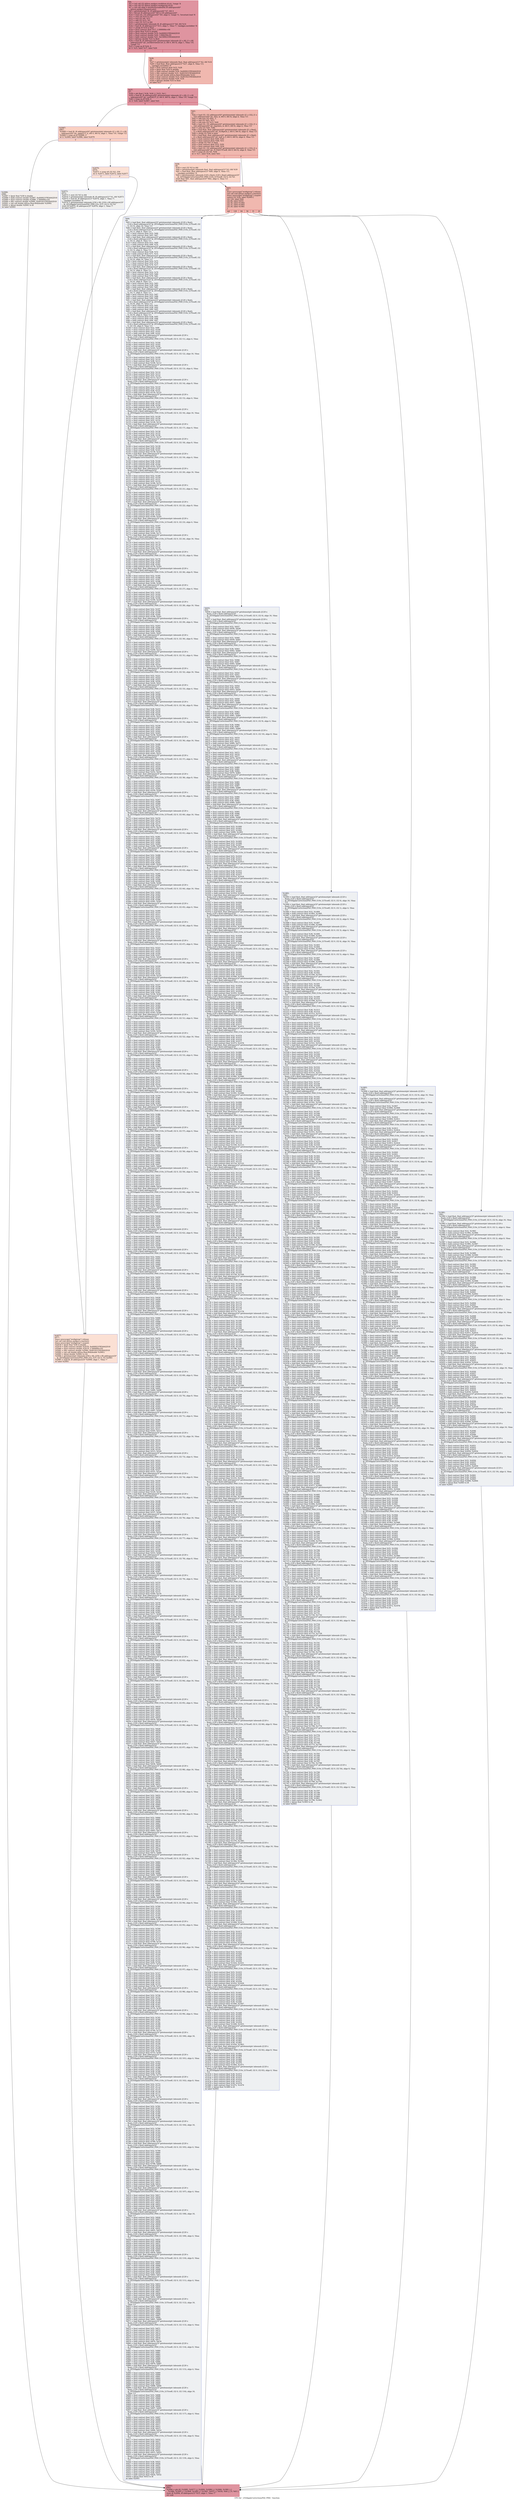 digraph "CFG for '_Z16ApplyCorrectionsPhS_PfS0_' function" {
	label="CFG for '_Z16ApplyCorrectionsPhS_PfS0_' function";

	Node0x51614e0 [shape=record,color="#b70d28ff", style=filled, fillcolor="#b70d2870",label="{%4:\l  %5 = tail call i32 @llvm.amdgcn.workitem.id.x(), !range !4\l  %6 = tail call i32 @llvm.amdgcn.workgroup.id.x()\l  %7 = tail call align 4 dereferenceable(64) i8 addrspace(4)*\l... @llvm.amdgcn.dispatch.ptr()\l  %8 = getelementptr i8, i8 addrspace(4)* %7, i64 4\l  %9 = bitcast i8 addrspace(4)* %8 to i16 addrspace(4)*\l  %10 = load i16, i16 addrspace(4)* %9, align 4, !range !5, !invariant.load !6\l  %11 = zext i16 %10 to i32\l  %12 = mul i32 %6, %11\l  %13 = add i32 %12, %5\l  %14 = sext i32 %13 to i64\l  %15 = getelementptr inbounds i8, i8 addrspace(1)* %0, i64 %14\l  %16 = load i8, i8 addrspace(1)* %15, align 1, !tbaa !7, !amdgpu.noclobber !6\l  %17 = uitofp i8 %16 to float\l  %18 = fmul contract float %17, 2.000000e+00\l  %19 = fpext float %18 to double\l  %20 = fmul contract double %19, 0x400921FB54442D18\l  %21 = fmul contract double %20, 3.906250e-03\l  %22 = fadd contract double %21, 0xC00921FB54442D18\l  %23 = fptrunc double %22 to float\l  %24 = load i8, i8 addrspace(4)* getelementptr inbounds ([1 x i8], [1 x i8]\l... addrspace(4)* @c_useAberrationCorr_b, i64 0, i64 0), align 1, !tbaa !10,\l... !range !12\l  %25 = icmp eq i8 %24, 0\l  br i1 %25, label %37, label %26\l|{<s0>T|<s1>F}}"];
	Node0x51614e0:s0 -> Node0x5164a60;
	Node0x51614e0:s1 -> Node0x5164af0;
	Node0x5164af0 [shape=record,color="#b70d28ff", style=filled, fillcolor="#dc5d4a70",label="{%26:\l26:                                               \l  %27 = getelementptr inbounds float, float addrspace(1)* %2, i64 %14\l  %28 = load float, float addrspace(1)* %27, align 4, !tbaa !13,\l... !amdgpu.noclobber !6\l  %29 = fsub contract float %23, %28\l  %30 = fpext float %29 to double\l  %31 = fadd contract double %30, 0x400921FB54442D18\l  %32 = fdiv contract double %31, 0x401921FB54442D18\l  %33 = tail call double @llvm.floor.f64(double %32)\l  %34 = fmul contract double %33, 0x401921FB54442D18\l  %35 = fsub contract double %30, %34\l  %36 = fptrunc double %35 to float\l  br label %37\l}"];
	Node0x5164af0 -> Node0x5164a60;
	Node0x5164a60 [shape=record,color="#b70d28ff", style=filled, fillcolor="#b70d2870",label="{%37:\l37:                                               \l  %38 = phi float [ %36, %26 ], [ %23, %4 ]\l  %39 = load i8, i8 addrspace(4)* getelementptr inbounds ([1 x i8], [1 x i8]\l... addrspace(4)* @c_usePolLUT_b, i64 0, i64 0), align 1, !tbaa !10, !range !12\l  %40 = icmp eq i8 %39, 0\l  br i1 %40, label %2067, label %41\l|{<s0>T|<s1>F}}"];
	Node0x5164a60:s0 -> Node0x51664a0;
	Node0x5164a60:s1 -> Node0x5166530;
	Node0x5166530 [shape=record,color="#b70d28ff", style=filled, fillcolor="#dc5d4a70",label="{%41:\l41:                                               \l  %42 = load i32, i32 addrspace(4)* getelementptr inbounds ([1 x i32], [1 x\l... i32] addrspace(4)* @c_data_w, i64 0, i64 0), align 4, !tbaa !15\l  %43 = add nsw i32 %42, -1\l  %44 = and i32 %43, %13\l  %45 = sub nsw i32 %13, %44\l  %46 = load i32, i32 addrspace(4)* getelementptr inbounds ([1 x i32], [1 x\l... i32] addrspace(4)* @c_log2data_w, i64 0, i64 0), align 4, !tbaa !15\l  %47 = ashr i32 %45, %46\l  %48 = load float, float addrspace(4)* getelementptr inbounds ([1 x float],\l... [1 x float] addrspace(4)* @c_SLMpitch_f, i64 0, i64 0), align 4, !tbaa !13\l  %49 = sitofp i32 %44 to float\l  %50 = load float, float addrspace(4)* getelementptr inbounds ([1 x float],\l... [1 x float] addrspace(4)* @c_half_w_f, i64 0, i64 0), align 4, !tbaa !13\l  %51 = fsub contract float %49, %50\l  %52 = fmul contract float %48, %51\l  %53 = sitofp i32 %47 to float\l  %54 = fsub contract float %53, %50\l  %55 = fmul contract float %48, %54\l  %56 = load i32, i32 addrspace(4)* getelementptr inbounds ([1 x i32], [1 x\l... i32] addrspace(4)* @c_N_PolLUTCoeff, i64 0, i64 0), align 4, !tbaa !15\l  %57 = icmp slt i32 %5, %56\l  br i1 %57, label %58, label %63\l|{<s0>T|<s1>F}}"];
	Node0x5166530:s0 -> Node0x5167ef0;
	Node0x5166530:s1 -> Node0x5167f40;
	Node0x5167ef0 [shape=record,color="#3d50c3ff", style=filled, fillcolor="#f5a08170",label="{%58:\l58:                                               \l  %59 = zext i32 %5 to i64\l  %60 = getelementptr inbounds float, float addrspace(1)* %3, i64 %59\l  %61 = load float, float addrspace(1)* %60, align 4, !tbaa !13,\l... !amdgpu.noclobber !6\l  %62 = getelementptr inbounds [120 x float], [120 x float] addrspace(3)*\l... @_ZZ16ApplyCorrectionsPhS_PfS0_E10s_LUTcoeff, i32 0, i32 %5\l  store float %61, float addrspace(3)* %62, align 4, !tbaa !13\l  br label %63\l}"];
	Node0x5167ef0 -> Node0x5167f40;
	Node0x5167f40 [shape=record,color="#b70d28ff", style=filled, fillcolor="#dc5d4a70",label="{%63:\l63:                                               \l  fence syncscope(\"workgroup\") release\l  tail call void @llvm.amdgcn.s.barrier()\l  fence syncscope(\"workgroup\") acquire\l  switch i32 %56, label %2093 [\l    i32 120, label %64\l    i32 84, label %935\l    i32 56, label %1482\l    i32 35, label %1805\l    i32 20, label %1981\l  ]\l|{<s0>def|<s1>120|<s2>84|<s3>56|<s4>35|<s5>20}}"];
	Node0x5167f40:s0 -> Node0x51686b0;
	Node0x5167f40:s1 -> Node0x5168700;
	Node0x5167f40:s2 -> Node0x51687c0;
	Node0x5167f40:s3 -> Node0x5168880;
	Node0x5167f40:s4 -> Node0x5168940;
	Node0x5167f40:s5 -> Node0x5168a00;
	Node0x5168700 [shape=record,color="#3d50c3ff", style=filled, fillcolor="#d9dce170",label="{%64:\l64:                                               \l  %65 = load float, float addrspace(3)* getelementptr inbounds ([120 x float],\l... [120 x float] addrspace(3)* @_ZZ16ApplyCorrectionsPhS_PfS0_E10s_LUTcoeff, i32\l... 0, i32 0), align 16, !tbaa !13\l  %66 = load float, float addrspace(3)* getelementptr inbounds ([120 x float],\l... [120 x float] addrspace(3)* @_ZZ16ApplyCorrectionsPhS_PfS0_E10s_LUTcoeff, i32\l... 0, i32 1), align 4, !tbaa !13\l  %67 = fmul contract float %52, %66\l  %68 = fadd contract float %65, %67\l  %69 = load float, float addrspace(3)* getelementptr inbounds ([120 x float],\l... [120 x float] addrspace(3)* @_ZZ16ApplyCorrectionsPhS_PfS0_E10s_LUTcoeff, i32\l... 0, i32 2), align 8, !tbaa !13\l  %70 = fmul contract float %55, %69\l  %71 = fadd contract float %68, %70\l  %72 = load float, float addrspace(3)* getelementptr inbounds ([120 x float],\l... [120 x float] addrspace(3)* @_ZZ16ApplyCorrectionsPhS_PfS0_E10s_LUTcoeff, i32\l... 0, i32 3), align 4, !tbaa !13\l  %73 = fmul contract float %38, %72\l  %74 = fadd contract float %71, %73\l  %75 = load float, float addrspace(3)* getelementptr inbounds ([120 x float],\l... [120 x float] addrspace(3)* @_ZZ16ApplyCorrectionsPhS_PfS0_E10s_LUTcoeff, i32\l... 0, i32 4), align 16, !tbaa !13\l  %76 = fmul contract float %52, %75\l  %77 = fmul contract float %52, %76\l  %78 = fadd contract float %74, %77\l  %79 = load float, float addrspace(3)* getelementptr inbounds ([120 x float],\l... [120 x float] addrspace(3)* @_ZZ16ApplyCorrectionsPhS_PfS0_E10s_LUTcoeff, i32\l... 0, i32 5), align 4, !tbaa !13\l  %80 = fmul contract float %52, %79\l  %81 = fmul contract float %55, %80\l  %82 = fadd contract float %78, %81\l  %83 = load float, float addrspace(3)* getelementptr inbounds ([120 x float],\l... [120 x float] addrspace(3)* @_ZZ16ApplyCorrectionsPhS_PfS0_E10s_LUTcoeff, i32\l... 0, i32 6), align 8, !tbaa !13\l  %84 = fmul contract float %52, %83\l  %85 = fmul contract float %38, %84\l  %86 = fadd contract float %82, %85\l  %87 = load float, float addrspace(3)* getelementptr inbounds ([120 x float],\l... [120 x float] addrspace(3)* @_ZZ16ApplyCorrectionsPhS_PfS0_E10s_LUTcoeff, i32\l... 0, i32 7), align 4, !tbaa !13\l  %88 = fmul contract float %55, %87\l  %89 = fmul contract float %55, %88\l  %90 = fadd contract float %86, %89\l  %91 = load float, float addrspace(3)* getelementptr inbounds ([120 x float],\l... [120 x float] addrspace(3)* @_ZZ16ApplyCorrectionsPhS_PfS0_E10s_LUTcoeff, i32\l... 0, i32 8), align 16, !tbaa !13\l  %92 = fmul contract float %55, %91\l  %93 = fmul contract float %38, %92\l  %94 = fadd contract float %90, %93\l  %95 = load float, float addrspace(3)* getelementptr inbounds ([120 x float],\l... [120 x float] addrspace(3)* @_ZZ16ApplyCorrectionsPhS_PfS0_E10s_LUTcoeff, i32\l... 0, i32 9), align 4, !tbaa !13\l  %96 = fmul contract float %38, %95\l  %97 = fmul contract float %38, %96\l  %98 = fadd contract float %94, %97\l  %99 = load float, float addrspace(3)* getelementptr inbounds ([120 x float],\l... [120 x float] addrspace(3)* @_ZZ16ApplyCorrectionsPhS_PfS0_E10s_LUTcoeff, i32\l... 0, i32 10), align 8, !tbaa !13\l  %100 = fmul contract float %52, %99\l  %101 = fmul contract float %52, %100\l  %102 = fmul contract float %52, %101\l  %103 = fadd contract float %98, %102\l  %104 = load float, float addrspace(3)* getelementptr inbounds ([120 x\l... float], [120 x float] addrspace(3)*\l... @_ZZ16ApplyCorrectionsPhS_PfS0_E10s_LUTcoeff, i32 0, i32 11), align 4, !tbaa\l... !13\l  %105 = fmul contract float %52, %104\l  %106 = fmul contract float %52, %105\l  %107 = fmul contract float %55, %106\l  %108 = fadd contract float %103, %107\l  %109 = load float, float addrspace(3)* getelementptr inbounds ([120 x\l... float], [120 x float] addrspace(3)*\l... @_ZZ16ApplyCorrectionsPhS_PfS0_E10s_LUTcoeff, i32 0, i32 12), align 16, !tbaa\l... !13\l  %110 = fmul contract float %52, %109\l  %111 = fmul contract float %52, %110\l  %112 = fmul contract float %38, %111\l  %113 = fadd contract float %108, %112\l  %114 = load float, float addrspace(3)* getelementptr inbounds ([120 x\l... float], [120 x float] addrspace(3)*\l... @_ZZ16ApplyCorrectionsPhS_PfS0_E10s_LUTcoeff, i32 0, i32 13), align 4, !tbaa\l... !13\l  %115 = fmul contract float %52, %114\l  %116 = fmul contract float %55, %115\l  %117 = fmul contract float %55, %116\l  %118 = fadd contract float %113, %117\l  %119 = load float, float addrspace(3)* getelementptr inbounds ([120 x\l... float], [120 x float] addrspace(3)*\l... @_ZZ16ApplyCorrectionsPhS_PfS0_E10s_LUTcoeff, i32 0, i32 14), align 8, !tbaa\l... !13\l  %120 = fmul contract float %52, %119\l  %121 = fmul contract float %55, %120\l  %122 = fmul contract float %38, %121\l  %123 = fadd contract float %118, %122\l  %124 = load float, float addrspace(3)* getelementptr inbounds ([120 x\l... float], [120 x float] addrspace(3)*\l... @_ZZ16ApplyCorrectionsPhS_PfS0_E10s_LUTcoeff, i32 0, i32 15), align 4, !tbaa\l... !13\l  %125 = fmul contract float %52, %124\l  %126 = fmul contract float %38, %125\l  %127 = fmul contract float %38, %126\l  %128 = fadd contract float %123, %127\l  %129 = load float, float addrspace(3)* getelementptr inbounds ([120 x\l... float], [120 x float] addrspace(3)*\l... @_ZZ16ApplyCorrectionsPhS_PfS0_E10s_LUTcoeff, i32 0, i32 16), align 16, !tbaa\l... !13\l  %130 = fmul contract float %55, %129\l  %131 = fmul contract float %55, %130\l  %132 = fmul contract float %55, %131\l  %133 = fadd contract float %128, %132\l  %134 = load float, float addrspace(3)* getelementptr inbounds ([120 x\l... float], [120 x float] addrspace(3)*\l... @_ZZ16ApplyCorrectionsPhS_PfS0_E10s_LUTcoeff, i32 0, i32 17), align 4, !tbaa\l... !13\l  %135 = fmul contract float %55, %134\l  %136 = fmul contract float %55, %135\l  %137 = fmul contract float %38, %136\l  %138 = fadd contract float %133, %137\l  %139 = load float, float addrspace(3)* getelementptr inbounds ([120 x\l... float], [120 x float] addrspace(3)*\l... @_ZZ16ApplyCorrectionsPhS_PfS0_E10s_LUTcoeff, i32 0, i32 18), align 8, !tbaa\l... !13\l  %140 = fmul contract float %55, %139\l  %141 = fmul contract float %38, %140\l  %142 = fmul contract float %38, %141\l  %143 = fadd contract float %138, %142\l  %144 = load float, float addrspace(3)* getelementptr inbounds ([120 x\l... float], [120 x float] addrspace(3)*\l... @_ZZ16ApplyCorrectionsPhS_PfS0_E10s_LUTcoeff, i32 0, i32 19), align 4, !tbaa\l... !13\l  %145 = fmul contract float %38, %144\l  %146 = fmul contract float %38, %145\l  %147 = fmul contract float %38, %146\l  %148 = fadd contract float %143, %147\l  %149 = load float, float addrspace(3)* getelementptr inbounds ([120 x\l... float], [120 x float] addrspace(3)*\l... @_ZZ16ApplyCorrectionsPhS_PfS0_E10s_LUTcoeff, i32 0, i32 20), align 16, !tbaa\l... !13\l  %150 = fmul contract float %52, %149\l  %151 = fmul contract float %52, %150\l  %152 = fmul contract float %52, %151\l  %153 = fmul contract float %52, %152\l  %154 = fadd contract float %148, %153\l  %155 = load float, float addrspace(3)* getelementptr inbounds ([120 x\l... float], [120 x float] addrspace(3)*\l... @_ZZ16ApplyCorrectionsPhS_PfS0_E10s_LUTcoeff, i32 0, i32 21), align 4, !tbaa\l... !13\l  %156 = fmul contract float %52, %155\l  %157 = fmul contract float %52, %156\l  %158 = fmul contract float %52, %157\l  %159 = fmul contract float %55, %158\l  %160 = fadd contract float %154, %159\l  %161 = load float, float addrspace(3)* getelementptr inbounds ([120 x\l... float], [120 x float] addrspace(3)*\l... @_ZZ16ApplyCorrectionsPhS_PfS0_E10s_LUTcoeff, i32 0, i32 22), align 8, !tbaa\l... !13\l  %162 = fmul contract float %52, %161\l  %163 = fmul contract float %52, %162\l  %164 = fmul contract float %52, %163\l  %165 = fmul contract float %38, %164\l  %166 = fadd contract float %160, %165\l  %167 = load float, float addrspace(3)* getelementptr inbounds ([120 x\l... float], [120 x float] addrspace(3)*\l... @_ZZ16ApplyCorrectionsPhS_PfS0_E10s_LUTcoeff, i32 0, i32 23), align 4, !tbaa\l... !13\l  %168 = fmul contract float %52, %167\l  %169 = fmul contract float %52, %168\l  %170 = fmul contract float %55, %169\l  %171 = fmul contract float %55, %170\l  %172 = fadd contract float %166, %171\l  %173 = load float, float addrspace(3)* getelementptr inbounds ([120 x\l... float], [120 x float] addrspace(3)*\l... @_ZZ16ApplyCorrectionsPhS_PfS0_E10s_LUTcoeff, i32 0, i32 24), align 16, !tbaa\l... !13\l  %174 = fmul contract float %52, %173\l  %175 = fmul contract float %52, %174\l  %176 = fmul contract float %55, %175\l  %177 = fmul contract float %38, %176\l  %178 = fadd contract float %172, %177\l  %179 = load float, float addrspace(3)* getelementptr inbounds ([120 x\l... float], [120 x float] addrspace(3)*\l... @_ZZ16ApplyCorrectionsPhS_PfS0_E10s_LUTcoeff, i32 0, i32 25), align 4, !tbaa\l... !13\l  %180 = fmul contract float %52, %179\l  %181 = fmul contract float %52, %180\l  %182 = fmul contract float %38, %181\l  %183 = fmul contract float %38, %182\l  %184 = fadd contract float %178, %183\l  %185 = load float, float addrspace(3)* getelementptr inbounds ([120 x\l... float], [120 x float] addrspace(3)*\l... @_ZZ16ApplyCorrectionsPhS_PfS0_E10s_LUTcoeff, i32 0, i32 26), align 8, !tbaa\l... !13\l  %186 = fmul contract float %52, %185\l  %187 = fmul contract float %55, %186\l  %188 = fmul contract float %55, %187\l  %189 = fmul contract float %55, %188\l  %190 = fadd contract float %184, %189\l  %191 = load float, float addrspace(3)* getelementptr inbounds ([120 x\l... float], [120 x float] addrspace(3)*\l... @_ZZ16ApplyCorrectionsPhS_PfS0_E10s_LUTcoeff, i32 0, i32 27), align 4, !tbaa\l... !13\l  %192 = fmul contract float %52, %191\l  %193 = fmul contract float %55, %192\l  %194 = fmul contract float %55, %193\l  %195 = fmul contract float %38, %194\l  %196 = fadd contract float %190, %195\l  %197 = load float, float addrspace(3)* getelementptr inbounds ([120 x\l... float], [120 x float] addrspace(3)*\l... @_ZZ16ApplyCorrectionsPhS_PfS0_E10s_LUTcoeff, i32 0, i32 28), align 16, !tbaa\l... !13\l  %198 = fmul contract float %52, %197\l  %199 = fmul contract float %55, %198\l  %200 = fmul contract float %38, %199\l  %201 = fmul contract float %38, %200\l  %202 = fadd contract float %196, %201\l  %203 = load float, float addrspace(3)* getelementptr inbounds ([120 x\l... float], [120 x float] addrspace(3)*\l... @_ZZ16ApplyCorrectionsPhS_PfS0_E10s_LUTcoeff, i32 0, i32 29), align 4, !tbaa\l... !13\l  %204 = fmul contract float %52, %203\l  %205 = fmul contract float %38, %204\l  %206 = fmul contract float %38, %205\l  %207 = fmul contract float %38, %206\l  %208 = fadd contract float %202, %207\l  %209 = load float, float addrspace(3)* getelementptr inbounds ([120 x\l... float], [120 x float] addrspace(3)*\l... @_ZZ16ApplyCorrectionsPhS_PfS0_E10s_LUTcoeff, i32 0, i32 30), align 8, !tbaa\l... !13\l  %210 = fmul contract float %55, %209\l  %211 = fmul contract float %55, %210\l  %212 = fmul contract float %55, %211\l  %213 = fmul contract float %55, %212\l  %214 = fadd contract float %208, %213\l  %215 = load float, float addrspace(3)* getelementptr inbounds ([120 x\l... float], [120 x float] addrspace(3)*\l... @_ZZ16ApplyCorrectionsPhS_PfS0_E10s_LUTcoeff, i32 0, i32 31), align 4, !tbaa\l... !13\l  %216 = fmul contract float %55, %215\l  %217 = fmul contract float %55, %216\l  %218 = fmul contract float %55, %217\l  %219 = fmul contract float %38, %218\l  %220 = fadd contract float %214, %219\l  %221 = load float, float addrspace(3)* getelementptr inbounds ([120 x\l... float], [120 x float] addrspace(3)*\l... @_ZZ16ApplyCorrectionsPhS_PfS0_E10s_LUTcoeff, i32 0, i32 32), align 16, !tbaa\l... !13\l  %222 = fmul contract float %55, %221\l  %223 = fmul contract float %55, %222\l  %224 = fmul contract float %38, %223\l  %225 = fmul contract float %38, %224\l  %226 = fadd contract float %220, %225\l  %227 = load float, float addrspace(3)* getelementptr inbounds ([120 x\l... float], [120 x float] addrspace(3)*\l... @_ZZ16ApplyCorrectionsPhS_PfS0_E10s_LUTcoeff, i32 0, i32 33), align 4, !tbaa\l... !13\l  %228 = fmul contract float %55, %227\l  %229 = fmul contract float %38, %228\l  %230 = fmul contract float %38, %229\l  %231 = fmul contract float %38, %230\l  %232 = fadd contract float %226, %231\l  %233 = load float, float addrspace(3)* getelementptr inbounds ([120 x\l... float], [120 x float] addrspace(3)*\l... @_ZZ16ApplyCorrectionsPhS_PfS0_E10s_LUTcoeff, i32 0, i32 34), align 8, !tbaa\l... !13\l  %234 = fmul contract float %38, %233\l  %235 = fmul contract float %38, %234\l  %236 = fmul contract float %38, %235\l  %237 = fmul contract float %38, %236\l  %238 = fadd contract float %232, %237\l  %239 = load float, float addrspace(3)* getelementptr inbounds ([120 x\l... float], [120 x float] addrspace(3)*\l... @_ZZ16ApplyCorrectionsPhS_PfS0_E10s_LUTcoeff, i32 0, i32 35), align 4, !tbaa\l... !13\l  %240 = fmul contract float %52, %239\l  %241 = fmul contract float %52, %240\l  %242 = fmul contract float %52, %241\l  %243 = fmul contract float %52, %242\l  %244 = fmul contract float %52, %243\l  %245 = fadd contract float %238, %244\l  %246 = load float, float addrspace(3)* getelementptr inbounds ([120 x\l... float], [120 x float] addrspace(3)*\l... @_ZZ16ApplyCorrectionsPhS_PfS0_E10s_LUTcoeff, i32 0, i32 36), align 16, !tbaa\l... !13\l  %247 = fmul contract float %52, %246\l  %248 = fmul contract float %52, %247\l  %249 = fmul contract float %52, %248\l  %250 = fmul contract float %52, %249\l  %251 = fmul contract float %55, %250\l  %252 = fadd contract float %245, %251\l  %253 = load float, float addrspace(3)* getelementptr inbounds ([120 x\l... float], [120 x float] addrspace(3)*\l... @_ZZ16ApplyCorrectionsPhS_PfS0_E10s_LUTcoeff, i32 0, i32 37), align 4, !tbaa\l... !13\l  %254 = fmul contract float %52, %253\l  %255 = fmul contract float %52, %254\l  %256 = fmul contract float %52, %255\l  %257 = fmul contract float %52, %256\l  %258 = fmul contract float %38, %257\l  %259 = fadd contract float %252, %258\l  %260 = load float, float addrspace(3)* getelementptr inbounds ([120 x\l... float], [120 x float] addrspace(3)*\l... @_ZZ16ApplyCorrectionsPhS_PfS0_E10s_LUTcoeff, i32 0, i32 38), align 8, !tbaa\l... !13\l  %261 = fmul contract float %52, %260\l  %262 = fmul contract float %52, %261\l  %263 = fmul contract float %52, %262\l  %264 = fmul contract float %55, %263\l  %265 = fmul contract float %55, %264\l  %266 = fadd contract float %259, %265\l  %267 = load float, float addrspace(3)* getelementptr inbounds ([120 x\l... float], [120 x float] addrspace(3)*\l... @_ZZ16ApplyCorrectionsPhS_PfS0_E10s_LUTcoeff, i32 0, i32 39), align 4, !tbaa\l... !13\l  %268 = fmul contract float %52, %267\l  %269 = fmul contract float %52, %268\l  %270 = fmul contract float %52, %269\l  %271 = fmul contract float %55, %270\l  %272 = fmul contract float %38, %271\l  %273 = fadd contract float %266, %272\l  %274 = load float, float addrspace(3)* getelementptr inbounds ([120 x\l... float], [120 x float] addrspace(3)*\l... @_ZZ16ApplyCorrectionsPhS_PfS0_E10s_LUTcoeff, i32 0, i32 40), align 16, !tbaa\l... !13\l  %275 = fmul contract float %52, %274\l  %276 = fmul contract float %52, %275\l  %277 = fmul contract float %52, %276\l  %278 = fmul contract float %38, %277\l  %279 = fmul contract float %38, %278\l  %280 = fadd contract float %273, %279\l  %281 = load float, float addrspace(3)* getelementptr inbounds ([120 x\l... float], [120 x float] addrspace(3)*\l... @_ZZ16ApplyCorrectionsPhS_PfS0_E10s_LUTcoeff, i32 0, i32 41), align 4, !tbaa\l... !13\l  %282 = fmul contract float %52, %281\l  %283 = fmul contract float %52, %282\l  %284 = fmul contract float %55, %283\l  %285 = fmul contract float %55, %284\l  %286 = fmul contract float %55, %285\l  %287 = fadd contract float %280, %286\l  %288 = load float, float addrspace(3)* getelementptr inbounds ([120 x\l... float], [120 x float] addrspace(3)*\l... @_ZZ16ApplyCorrectionsPhS_PfS0_E10s_LUTcoeff, i32 0, i32 42), align 8, !tbaa\l... !13\l  %289 = fmul contract float %52, %288\l  %290 = fmul contract float %52, %289\l  %291 = fmul contract float %55, %290\l  %292 = fmul contract float %55, %291\l  %293 = fmul contract float %38, %292\l  %294 = fadd contract float %287, %293\l  %295 = load float, float addrspace(3)* getelementptr inbounds ([120 x\l... float], [120 x float] addrspace(3)*\l... @_ZZ16ApplyCorrectionsPhS_PfS0_E10s_LUTcoeff, i32 0, i32 43), align 4, !tbaa\l... !13\l  %296 = fmul contract float %52, %295\l  %297 = fmul contract float %52, %296\l  %298 = fmul contract float %55, %297\l  %299 = fmul contract float %38, %298\l  %300 = fmul contract float %38, %299\l  %301 = fadd contract float %294, %300\l  %302 = load float, float addrspace(3)* getelementptr inbounds ([120 x\l... float], [120 x float] addrspace(3)*\l... @_ZZ16ApplyCorrectionsPhS_PfS0_E10s_LUTcoeff, i32 0, i32 44), align 16, !tbaa\l... !13\l  %303 = fmul contract float %52, %302\l  %304 = fmul contract float %52, %303\l  %305 = fmul contract float %38, %304\l  %306 = fmul contract float %38, %305\l  %307 = fmul contract float %38, %306\l  %308 = fadd contract float %301, %307\l  %309 = load float, float addrspace(3)* getelementptr inbounds ([120 x\l... float], [120 x float] addrspace(3)*\l... @_ZZ16ApplyCorrectionsPhS_PfS0_E10s_LUTcoeff, i32 0, i32 45), align 4, !tbaa\l... !13\l  %310 = fmul contract float %52, %309\l  %311 = fmul contract float %55, %310\l  %312 = fmul contract float %55, %311\l  %313 = fmul contract float %55, %312\l  %314 = fmul contract float %55, %313\l  %315 = fadd contract float %308, %314\l  %316 = load float, float addrspace(3)* getelementptr inbounds ([120 x\l... float], [120 x float] addrspace(3)*\l... @_ZZ16ApplyCorrectionsPhS_PfS0_E10s_LUTcoeff, i32 0, i32 46), align 8, !tbaa\l... !13\l  %317 = fmul contract float %52, %316\l  %318 = fmul contract float %55, %317\l  %319 = fmul contract float %55, %318\l  %320 = fmul contract float %55, %319\l  %321 = fmul contract float %38, %320\l  %322 = fadd contract float %315, %321\l  %323 = load float, float addrspace(3)* getelementptr inbounds ([120 x\l... float], [120 x float] addrspace(3)*\l... @_ZZ16ApplyCorrectionsPhS_PfS0_E10s_LUTcoeff, i32 0, i32 47), align 4, !tbaa\l... !13\l  %324 = fmul contract float %52, %323\l  %325 = fmul contract float %55, %324\l  %326 = fmul contract float %55, %325\l  %327 = fmul contract float %38, %326\l  %328 = fmul contract float %38, %327\l  %329 = fadd contract float %322, %328\l  %330 = load float, float addrspace(3)* getelementptr inbounds ([120 x\l... float], [120 x float] addrspace(3)*\l... @_ZZ16ApplyCorrectionsPhS_PfS0_E10s_LUTcoeff, i32 0, i32 48), align 16, !tbaa\l... !13\l  %331 = fmul contract float %52, %330\l  %332 = fmul contract float %55, %331\l  %333 = fmul contract float %38, %332\l  %334 = fmul contract float %38, %333\l  %335 = fmul contract float %38, %334\l  %336 = fadd contract float %329, %335\l  %337 = load float, float addrspace(3)* getelementptr inbounds ([120 x\l... float], [120 x float] addrspace(3)*\l... @_ZZ16ApplyCorrectionsPhS_PfS0_E10s_LUTcoeff, i32 0, i32 49), align 4, !tbaa\l... !13\l  %338 = fmul contract float %52, %337\l  %339 = fmul contract float %38, %338\l  %340 = fmul contract float %38, %339\l  %341 = fmul contract float %38, %340\l  %342 = fmul contract float %38, %341\l  %343 = fadd contract float %336, %342\l  %344 = load float, float addrspace(3)* getelementptr inbounds ([120 x\l... float], [120 x float] addrspace(3)*\l... @_ZZ16ApplyCorrectionsPhS_PfS0_E10s_LUTcoeff, i32 0, i32 50), align 8, !tbaa\l... !13\l  %345 = fmul contract float %55, %344\l  %346 = fmul contract float %55, %345\l  %347 = fmul contract float %55, %346\l  %348 = fmul contract float %55, %347\l  %349 = fmul contract float %55, %348\l  %350 = fadd contract float %343, %349\l  %351 = load float, float addrspace(3)* getelementptr inbounds ([120 x\l... float], [120 x float] addrspace(3)*\l... @_ZZ16ApplyCorrectionsPhS_PfS0_E10s_LUTcoeff, i32 0, i32 51), align 4, !tbaa\l... !13\l  %352 = fmul contract float %55, %351\l  %353 = fmul contract float %55, %352\l  %354 = fmul contract float %55, %353\l  %355 = fmul contract float %55, %354\l  %356 = fmul contract float %38, %355\l  %357 = fadd contract float %350, %356\l  %358 = load float, float addrspace(3)* getelementptr inbounds ([120 x\l... float], [120 x float] addrspace(3)*\l... @_ZZ16ApplyCorrectionsPhS_PfS0_E10s_LUTcoeff, i32 0, i32 52), align 16, !tbaa\l... !13\l  %359 = fmul contract float %55, %358\l  %360 = fmul contract float %55, %359\l  %361 = fmul contract float %55, %360\l  %362 = fmul contract float %38, %361\l  %363 = fmul contract float %38, %362\l  %364 = fadd contract float %357, %363\l  %365 = load float, float addrspace(3)* getelementptr inbounds ([120 x\l... float], [120 x float] addrspace(3)*\l... @_ZZ16ApplyCorrectionsPhS_PfS0_E10s_LUTcoeff, i32 0, i32 53), align 4, !tbaa\l... !13\l  %366 = fmul contract float %55, %365\l  %367 = fmul contract float %55, %366\l  %368 = fmul contract float %38, %367\l  %369 = fmul contract float %38, %368\l  %370 = fmul contract float %38, %369\l  %371 = fadd contract float %364, %370\l  %372 = load float, float addrspace(3)* getelementptr inbounds ([120 x\l... float], [120 x float] addrspace(3)*\l... @_ZZ16ApplyCorrectionsPhS_PfS0_E10s_LUTcoeff, i32 0, i32 54), align 8, !tbaa\l... !13\l  %373 = fmul contract float %55, %372\l  %374 = fmul contract float %38, %373\l  %375 = fmul contract float %38, %374\l  %376 = fmul contract float %38, %375\l  %377 = fmul contract float %38, %376\l  %378 = fadd contract float %371, %377\l  %379 = load float, float addrspace(3)* getelementptr inbounds ([120 x\l... float], [120 x float] addrspace(3)*\l... @_ZZ16ApplyCorrectionsPhS_PfS0_E10s_LUTcoeff, i32 0, i32 55), align 4, !tbaa\l... !13\l  %380 = fmul contract float %38, %379\l  %381 = fmul contract float %38, %380\l  %382 = fmul contract float %38, %381\l  %383 = fmul contract float %38, %382\l  %384 = fmul contract float %38, %383\l  %385 = fadd contract float %378, %384\l  %386 = load float, float addrspace(3)* getelementptr inbounds ([120 x\l... float], [120 x float] addrspace(3)*\l... @_ZZ16ApplyCorrectionsPhS_PfS0_E10s_LUTcoeff, i32 0, i32 56), align 16, !tbaa\l... !13\l  %387 = fmul contract float %52, %386\l  %388 = fmul contract float %52, %387\l  %389 = fmul contract float %52, %388\l  %390 = fmul contract float %52, %389\l  %391 = fmul contract float %52, %390\l  %392 = fmul contract float %52, %391\l  %393 = fadd contract float %385, %392\l  %394 = load float, float addrspace(3)* getelementptr inbounds ([120 x\l... float], [120 x float] addrspace(3)*\l... @_ZZ16ApplyCorrectionsPhS_PfS0_E10s_LUTcoeff, i32 0, i32 57), align 4, !tbaa\l... !13\l  %395 = fmul contract float %52, %394\l  %396 = fmul contract float %52, %395\l  %397 = fmul contract float %52, %396\l  %398 = fmul contract float %52, %397\l  %399 = fmul contract float %52, %398\l  %400 = fmul contract float %55, %399\l  %401 = fadd contract float %393, %400\l  %402 = load float, float addrspace(3)* getelementptr inbounds ([120 x\l... float], [120 x float] addrspace(3)*\l... @_ZZ16ApplyCorrectionsPhS_PfS0_E10s_LUTcoeff, i32 0, i32 58), align 8, !tbaa\l... !13\l  %403 = fmul contract float %52, %402\l  %404 = fmul contract float %52, %403\l  %405 = fmul contract float %52, %404\l  %406 = fmul contract float %52, %405\l  %407 = fmul contract float %52, %406\l  %408 = fmul contract float %38, %407\l  %409 = fadd contract float %401, %408\l  %410 = load float, float addrspace(3)* getelementptr inbounds ([120 x\l... float], [120 x float] addrspace(3)*\l... @_ZZ16ApplyCorrectionsPhS_PfS0_E10s_LUTcoeff, i32 0, i32 59), align 4, !tbaa\l... !13\l  %411 = fmul contract float %52, %410\l  %412 = fmul contract float %52, %411\l  %413 = fmul contract float %52, %412\l  %414 = fmul contract float %52, %413\l  %415 = fmul contract float %55, %414\l  %416 = fmul contract float %55, %415\l  %417 = fadd contract float %409, %416\l  %418 = load float, float addrspace(3)* getelementptr inbounds ([120 x\l... float], [120 x float] addrspace(3)*\l... @_ZZ16ApplyCorrectionsPhS_PfS0_E10s_LUTcoeff, i32 0, i32 60), align 16, !tbaa\l... !13\l  %419 = fmul contract float %52, %418\l  %420 = fmul contract float %52, %419\l  %421 = fmul contract float %52, %420\l  %422 = fmul contract float %52, %421\l  %423 = fmul contract float %55, %422\l  %424 = fmul contract float %38, %423\l  %425 = fadd contract float %417, %424\l  %426 = load float, float addrspace(3)* getelementptr inbounds ([120 x\l... float], [120 x float] addrspace(3)*\l... @_ZZ16ApplyCorrectionsPhS_PfS0_E10s_LUTcoeff, i32 0, i32 61), align 4, !tbaa\l... !13\l  %427 = fmul contract float %52, %426\l  %428 = fmul contract float %52, %427\l  %429 = fmul contract float %52, %428\l  %430 = fmul contract float %52, %429\l  %431 = fmul contract float %38, %430\l  %432 = fmul contract float %38, %431\l  %433 = fadd contract float %425, %432\l  %434 = load float, float addrspace(3)* getelementptr inbounds ([120 x\l... float], [120 x float] addrspace(3)*\l... @_ZZ16ApplyCorrectionsPhS_PfS0_E10s_LUTcoeff, i32 0, i32 62), align 8, !tbaa\l... !13\l  %435 = fmul contract float %52, %434\l  %436 = fmul contract float %52, %435\l  %437 = fmul contract float %52, %436\l  %438 = fmul contract float %55, %437\l  %439 = fmul contract float %55, %438\l  %440 = fmul contract float %55, %439\l  %441 = fadd contract float %433, %440\l  %442 = load float, float addrspace(3)* getelementptr inbounds ([120 x\l... float], [120 x float] addrspace(3)*\l... @_ZZ16ApplyCorrectionsPhS_PfS0_E10s_LUTcoeff, i32 0, i32 63), align 4, !tbaa\l... !13\l  %443 = fmul contract float %52, %442\l  %444 = fmul contract float %52, %443\l  %445 = fmul contract float %52, %444\l  %446 = fmul contract float %55, %445\l  %447 = fmul contract float %55, %446\l  %448 = fmul contract float %38, %447\l  %449 = fadd contract float %441, %448\l  %450 = load float, float addrspace(3)* getelementptr inbounds ([120 x\l... float], [120 x float] addrspace(3)*\l... @_ZZ16ApplyCorrectionsPhS_PfS0_E10s_LUTcoeff, i32 0, i32 64), align 16, !tbaa\l... !13\l  %451 = fmul contract float %52, %450\l  %452 = fmul contract float %52, %451\l  %453 = fmul contract float %52, %452\l  %454 = fmul contract float %55, %453\l  %455 = fmul contract float %38, %454\l  %456 = fmul contract float %38, %455\l  %457 = fadd contract float %449, %456\l  %458 = load float, float addrspace(3)* getelementptr inbounds ([120 x\l... float], [120 x float] addrspace(3)*\l... @_ZZ16ApplyCorrectionsPhS_PfS0_E10s_LUTcoeff, i32 0, i32 65), align 4, !tbaa\l... !13\l  %459 = fmul contract float %52, %458\l  %460 = fmul contract float %52, %459\l  %461 = fmul contract float %52, %460\l  %462 = fmul contract float %38, %461\l  %463 = fmul contract float %38, %462\l  %464 = fmul contract float %38, %463\l  %465 = fadd contract float %457, %464\l  %466 = load float, float addrspace(3)* getelementptr inbounds ([120 x\l... float], [120 x float] addrspace(3)*\l... @_ZZ16ApplyCorrectionsPhS_PfS0_E10s_LUTcoeff, i32 0, i32 66), align 8, !tbaa\l... !13\l  %467 = fmul contract float %52, %466\l  %468 = fmul contract float %52, %467\l  %469 = fmul contract float %55, %468\l  %470 = fmul contract float %55, %469\l  %471 = fmul contract float %55, %470\l  %472 = fmul contract float %55, %471\l  %473 = fadd contract float %465, %472\l  %474 = load float, float addrspace(3)* getelementptr inbounds ([120 x\l... float], [120 x float] addrspace(3)*\l... @_ZZ16ApplyCorrectionsPhS_PfS0_E10s_LUTcoeff, i32 0, i32 67), align 4, !tbaa\l... !13\l  %475 = fmul contract float %52, %474\l  %476 = fmul contract float %52, %475\l  %477 = fmul contract float %55, %476\l  %478 = fmul contract float %55, %477\l  %479 = fmul contract float %55, %478\l  %480 = fmul contract float %38, %479\l  %481 = fadd contract float %473, %480\l  %482 = load float, float addrspace(3)* getelementptr inbounds ([120 x\l... float], [120 x float] addrspace(3)*\l... @_ZZ16ApplyCorrectionsPhS_PfS0_E10s_LUTcoeff, i32 0, i32 68), align 16, !tbaa\l... !13\l  %483 = fmul contract float %52, %482\l  %484 = fmul contract float %52, %483\l  %485 = fmul contract float %55, %484\l  %486 = fmul contract float %55, %485\l  %487 = fmul contract float %38, %486\l  %488 = fmul contract float %38, %487\l  %489 = fadd contract float %481, %488\l  %490 = load float, float addrspace(3)* getelementptr inbounds ([120 x\l... float], [120 x float] addrspace(3)*\l... @_ZZ16ApplyCorrectionsPhS_PfS0_E10s_LUTcoeff, i32 0, i32 69), align 4, !tbaa\l... !13\l  %491 = fmul contract float %52, %490\l  %492 = fmul contract float %52, %491\l  %493 = fmul contract float %55, %492\l  %494 = fmul contract float %38, %493\l  %495 = fmul contract float %38, %494\l  %496 = fmul contract float %38, %495\l  %497 = fadd contract float %489, %496\l  %498 = load float, float addrspace(3)* getelementptr inbounds ([120 x\l... float], [120 x float] addrspace(3)*\l... @_ZZ16ApplyCorrectionsPhS_PfS0_E10s_LUTcoeff, i32 0, i32 70), align 8, !tbaa\l... !13\l  %499 = fmul contract float %52, %498\l  %500 = fmul contract float %52, %499\l  %501 = fmul contract float %38, %500\l  %502 = fmul contract float %38, %501\l  %503 = fmul contract float %38, %502\l  %504 = fmul contract float %38, %503\l  %505 = fadd contract float %497, %504\l  %506 = load float, float addrspace(3)* getelementptr inbounds ([120 x\l... float], [120 x float] addrspace(3)*\l... @_ZZ16ApplyCorrectionsPhS_PfS0_E10s_LUTcoeff, i32 0, i32 71), align 4, !tbaa\l... !13\l  %507 = fmul contract float %52, %506\l  %508 = fmul contract float %55, %507\l  %509 = fmul contract float %55, %508\l  %510 = fmul contract float %55, %509\l  %511 = fmul contract float %55, %510\l  %512 = fmul contract float %55, %511\l  %513 = fadd contract float %505, %512\l  %514 = load float, float addrspace(3)* getelementptr inbounds ([120 x\l... float], [120 x float] addrspace(3)*\l... @_ZZ16ApplyCorrectionsPhS_PfS0_E10s_LUTcoeff, i32 0, i32 72), align 16, !tbaa\l... !13\l  %515 = fmul contract float %52, %514\l  %516 = fmul contract float %55, %515\l  %517 = fmul contract float %55, %516\l  %518 = fmul contract float %55, %517\l  %519 = fmul contract float %55, %518\l  %520 = fmul contract float %38, %519\l  %521 = fadd contract float %513, %520\l  %522 = load float, float addrspace(3)* getelementptr inbounds ([120 x\l... float], [120 x float] addrspace(3)*\l... @_ZZ16ApplyCorrectionsPhS_PfS0_E10s_LUTcoeff, i32 0, i32 73), align 4, !tbaa\l... !13\l  %523 = fmul contract float %52, %522\l  %524 = fmul contract float %55, %523\l  %525 = fmul contract float %55, %524\l  %526 = fmul contract float %55, %525\l  %527 = fmul contract float %38, %526\l  %528 = fmul contract float %38, %527\l  %529 = fadd contract float %521, %528\l  %530 = load float, float addrspace(3)* getelementptr inbounds ([120 x\l... float], [120 x float] addrspace(3)*\l... @_ZZ16ApplyCorrectionsPhS_PfS0_E10s_LUTcoeff, i32 0, i32 74), align 8, !tbaa\l... !13\l  %531 = fmul contract float %52, %530\l  %532 = fmul contract float %55, %531\l  %533 = fmul contract float %55, %532\l  %534 = fmul contract float %38, %533\l  %535 = fmul contract float %38, %534\l  %536 = fmul contract float %38, %535\l  %537 = fadd contract float %529, %536\l  %538 = load float, float addrspace(3)* getelementptr inbounds ([120 x\l... float], [120 x float] addrspace(3)*\l... @_ZZ16ApplyCorrectionsPhS_PfS0_E10s_LUTcoeff, i32 0, i32 75), align 4, !tbaa\l... !13\l  %539 = fmul contract float %52, %538\l  %540 = fmul contract float %55, %539\l  %541 = fmul contract float %38, %540\l  %542 = fmul contract float %38, %541\l  %543 = fmul contract float %38, %542\l  %544 = fmul contract float %38, %543\l  %545 = fadd contract float %537, %544\l  %546 = load float, float addrspace(3)* getelementptr inbounds ([120 x\l... float], [120 x float] addrspace(3)*\l... @_ZZ16ApplyCorrectionsPhS_PfS0_E10s_LUTcoeff, i32 0, i32 76), align 16, !tbaa\l... !13\l  %547 = fmul contract float %52, %546\l  %548 = fmul contract float %38, %547\l  %549 = fmul contract float %38, %548\l  %550 = fmul contract float %38, %549\l  %551 = fmul contract float %38, %550\l  %552 = fmul contract float %38, %551\l  %553 = fadd contract float %545, %552\l  %554 = load float, float addrspace(3)* getelementptr inbounds ([120 x\l... float], [120 x float] addrspace(3)*\l... @_ZZ16ApplyCorrectionsPhS_PfS0_E10s_LUTcoeff, i32 0, i32 77), align 4, !tbaa\l... !13\l  %555 = fmul contract float %55, %554\l  %556 = fmul contract float %55, %555\l  %557 = fmul contract float %55, %556\l  %558 = fmul contract float %55, %557\l  %559 = fmul contract float %55, %558\l  %560 = fmul contract float %55, %559\l  %561 = fadd contract float %553, %560\l  %562 = load float, float addrspace(3)* getelementptr inbounds ([120 x\l... float], [120 x float] addrspace(3)*\l... @_ZZ16ApplyCorrectionsPhS_PfS0_E10s_LUTcoeff, i32 0, i32 78), align 8, !tbaa\l... !13\l  %563 = fmul contract float %55, %562\l  %564 = fmul contract float %55, %563\l  %565 = fmul contract float %55, %564\l  %566 = fmul contract float %55, %565\l  %567 = fmul contract float %55, %566\l  %568 = fmul contract float %38, %567\l  %569 = fadd contract float %561, %568\l  %570 = load float, float addrspace(3)* getelementptr inbounds ([120 x\l... float], [120 x float] addrspace(3)*\l... @_ZZ16ApplyCorrectionsPhS_PfS0_E10s_LUTcoeff, i32 0, i32 79), align 4, !tbaa\l... !13\l  %571 = fmul contract float %55, %570\l  %572 = fmul contract float %55, %571\l  %573 = fmul contract float %55, %572\l  %574 = fmul contract float %55, %573\l  %575 = fmul contract float %38, %574\l  %576 = fmul contract float %38, %575\l  %577 = fadd contract float %569, %576\l  %578 = load float, float addrspace(3)* getelementptr inbounds ([120 x\l... float], [120 x float] addrspace(3)*\l... @_ZZ16ApplyCorrectionsPhS_PfS0_E10s_LUTcoeff, i32 0, i32 80), align 16, !tbaa\l... !13\l  %579 = fmul contract float %55, %578\l  %580 = fmul contract float %55, %579\l  %581 = fmul contract float %55, %580\l  %582 = fmul contract float %38, %581\l  %583 = fmul contract float %38, %582\l  %584 = fmul contract float %38, %583\l  %585 = fadd contract float %577, %584\l  %586 = load float, float addrspace(3)* getelementptr inbounds ([120 x\l... float], [120 x float] addrspace(3)*\l... @_ZZ16ApplyCorrectionsPhS_PfS0_E10s_LUTcoeff, i32 0, i32 81), align 4, !tbaa\l... !13\l  %587 = fmul contract float %55, %586\l  %588 = fmul contract float %55, %587\l  %589 = fmul contract float %38, %588\l  %590 = fmul contract float %38, %589\l  %591 = fmul contract float %38, %590\l  %592 = fmul contract float %38, %591\l  %593 = fadd contract float %585, %592\l  %594 = load float, float addrspace(3)* getelementptr inbounds ([120 x\l... float], [120 x float] addrspace(3)*\l... @_ZZ16ApplyCorrectionsPhS_PfS0_E10s_LUTcoeff, i32 0, i32 82), align 8, !tbaa\l... !13\l  %595 = fmul contract float %55, %594\l  %596 = fmul contract float %38, %595\l  %597 = fmul contract float %38, %596\l  %598 = fmul contract float %38, %597\l  %599 = fmul contract float %38, %598\l  %600 = fmul contract float %38, %599\l  %601 = fadd contract float %593, %600\l  %602 = load float, float addrspace(3)* getelementptr inbounds ([120 x\l... float], [120 x float] addrspace(3)*\l... @_ZZ16ApplyCorrectionsPhS_PfS0_E10s_LUTcoeff, i32 0, i32 83), align 4, !tbaa\l... !13\l  %603 = fmul contract float %38, %602\l  %604 = fmul contract float %38, %603\l  %605 = fmul contract float %38, %604\l  %606 = fmul contract float %38, %605\l  %607 = fmul contract float %38, %606\l  %608 = fmul contract float %38, %607\l  %609 = fadd contract float %601, %608\l  %610 = load float, float addrspace(3)* getelementptr inbounds ([120 x\l... float], [120 x float] addrspace(3)*\l... @_ZZ16ApplyCorrectionsPhS_PfS0_E10s_LUTcoeff, i32 0, i32 84), align 16, !tbaa\l... !13\l  %611 = fmul contract float %52, %610\l  %612 = fmul contract float %52, %611\l  %613 = fmul contract float %52, %612\l  %614 = fmul contract float %52, %613\l  %615 = fmul contract float %52, %614\l  %616 = fmul contract float %52, %615\l  %617 = fmul contract float %52, %616\l  %618 = fadd contract float %609, %617\l  %619 = load float, float addrspace(3)* getelementptr inbounds ([120 x\l... float], [120 x float] addrspace(3)*\l... @_ZZ16ApplyCorrectionsPhS_PfS0_E10s_LUTcoeff, i32 0, i32 85), align 4, !tbaa\l... !13\l  %620 = fmul contract float %52, %619\l  %621 = fmul contract float %52, %620\l  %622 = fmul contract float %52, %621\l  %623 = fmul contract float %52, %622\l  %624 = fmul contract float %52, %623\l  %625 = fmul contract float %52, %624\l  %626 = fmul contract float %55, %625\l  %627 = fadd contract float %618, %626\l  %628 = load float, float addrspace(3)* getelementptr inbounds ([120 x\l... float], [120 x float] addrspace(3)*\l... @_ZZ16ApplyCorrectionsPhS_PfS0_E10s_LUTcoeff, i32 0, i32 86), align 8, !tbaa\l... !13\l  %629 = fmul contract float %52, %628\l  %630 = fmul contract float %52, %629\l  %631 = fmul contract float %52, %630\l  %632 = fmul contract float %52, %631\l  %633 = fmul contract float %52, %632\l  %634 = fmul contract float %52, %633\l  %635 = fmul contract float %38, %634\l  %636 = fadd contract float %627, %635\l  %637 = load float, float addrspace(3)* getelementptr inbounds ([120 x\l... float], [120 x float] addrspace(3)*\l... @_ZZ16ApplyCorrectionsPhS_PfS0_E10s_LUTcoeff, i32 0, i32 87), align 4, !tbaa\l... !13\l  %638 = fmul contract float %52, %637\l  %639 = fmul contract float %52, %638\l  %640 = fmul contract float %52, %639\l  %641 = fmul contract float %52, %640\l  %642 = fmul contract float %52, %641\l  %643 = fmul contract float %55, %642\l  %644 = fmul contract float %55, %643\l  %645 = fadd contract float %636, %644\l  %646 = load float, float addrspace(3)* getelementptr inbounds ([120 x\l... float], [120 x float] addrspace(3)*\l... @_ZZ16ApplyCorrectionsPhS_PfS0_E10s_LUTcoeff, i32 0, i32 88), align 16, !tbaa\l... !13\l  %647 = fmul contract float %52, %646\l  %648 = fmul contract float %52, %647\l  %649 = fmul contract float %52, %648\l  %650 = fmul contract float %52, %649\l  %651 = fmul contract float %52, %650\l  %652 = fmul contract float %55, %651\l  %653 = fmul contract float %38, %652\l  %654 = fadd contract float %645, %653\l  %655 = load float, float addrspace(3)* getelementptr inbounds ([120 x\l... float], [120 x float] addrspace(3)*\l... @_ZZ16ApplyCorrectionsPhS_PfS0_E10s_LUTcoeff, i32 0, i32 89), align 4, !tbaa\l... !13\l  %656 = fmul contract float %52, %655\l  %657 = fmul contract float %52, %656\l  %658 = fmul contract float %52, %657\l  %659 = fmul contract float %52, %658\l  %660 = fmul contract float %52, %659\l  %661 = fmul contract float %38, %660\l  %662 = fmul contract float %38, %661\l  %663 = fadd contract float %654, %662\l  %664 = load float, float addrspace(3)* getelementptr inbounds ([120 x\l... float], [120 x float] addrspace(3)*\l... @_ZZ16ApplyCorrectionsPhS_PfS0_E10s_LUTcoeff, i32 0, i32 90), align 8, !tbaa\l... !13\l  %665 = fmul contract float %52, %664\l  %666 = fmul contract float %52, %665\l  %667 = fmul contract float %52, %666\l  %668 = fmul contract float %52, %667\l  %669 = fmul contract float %55, %668\l  %670 = fmul contract float %55, %669\l  %671 = fmul contract float %55, %670\l  %672 = fadd contract float %663, %671\l  %673 = load float, float addrspace(3)* getelementptr inbounds ([120 x\l... float], [120 x float] addrspace(3)*\l... @_ZZ16ApplyCorrectionsPhS_PfS0_E10s_LUTcoeff, i32 0, i32 91), align 4, !tbaa\l... !13\l  %674 = fmul contract float %52, %673\l  %675 = fmul contract float %52, %674\l  %676 = fmul contract float %52, %675\l  %677 = fmul contract float %52, %676\l  %678 = fmul contract float %55, %677\l  %679 = fmul contract float %55, %678\l  %680 = fmul contract float %38, %679\l  %681 = fadd contract float %672, %680\l  %682 = load float, float addrspace(3)* getelementptr inbounds ([120 x\l... float], [120 x float] addrspace(3)*\l... @_ZZ16ApplyCorrectionsPhS_PfS0_E10s_LUTcoeff, i32 0, i32 92), align 16, !tbaa\l... !13\l  %683 = fmul contract float %52, %682\l  %684 = fmul contract float %52, %683\l  %685 = fmul contract float %52, %684\l  %686 = fmul contract float %52, %685\l  %687 = fmul contract float %55, %686\l  %688 = fmul contract float %38, %687\l  %689 = fmul contract float %38, %688\l  %690 = fadd contract float %681, %689\l  %691 = load float, float addrspace(3)* getelementptr inbounds ([120 x\l... float], [120 x float] addrspace(3)*\l... @_ZZ16ApplyCorrectionsPhS_PfS0_E10s_LUTcoeff, i32 0, i32 93), align 4, !tbaa\l... !13\l  %692 = fmul contract float %52, %691\l  %693 = fmul contract float %52, %692\l  %694 = fmul contract float %52, %693\l  %695 = fmul contract float %52, %694\l  %696 = fmul contract float %38, %695\l  %697 = fmul contract float %38, %696\l  %698 = fmul contract float %38, %697\l  %699 = fadd contract float %690, %698\l  %700 = load float, float addrspace(3)* getelementptr inbounds ([120 x\l... float], [120 x float] addrspace(3)*\l... @_ZZ16ApplyCorrectionsPhS_PfS0_E10s_LUTcoeff, i32 0, i32 94), align 8, !tbaa\l... !13\l  %701 = fmul contract float %52, %700\l  %702 = fmul contract float %52, %701\l  %703 = fmul contract float %52, %702\l  %704 = fmul contract float %55, %703\l  %705 = fmul contract float %55, %704\l  %706 = fmul contract float %55, %705\l  %707 = fmul contract float %55, %706\l  %708 = fadd contract float %699, %707\l  %709 = load float, float addrspace(3)* getelementptr inbounds ([120 x\l... float], [120 x float] addrspace(3)*\l... @_ZZ16ApplyCorrectionsPhS_PfS0_E10s_LUTcoeff, i32 0, i32 95), align 4, !tbaa\l... !13\l  %710 = fmul contract float %52, %709\l  %711 = fmul contract float %52, %710\l  %712 = fmul contract float %52, %711\l  %713 = fmul contract float %55, %712\l  %714 = fmul contract float %55, %713\l  %715 = fmul contract float %55, %714\l  %716 = fmul contract float %38, %715\l  %717 = fadd contract float %708, %716\l  %718 = load float, float addrspace(3)* getelementptr inbounds ([120 x\l... float], [120 x float] addrspace(3)*\l... @_ZZ16ApplyCorrectionsPhS_PfS0_E10s_LUTcoeff, i32 0, i32 96), align 16, !tbaa\l... !13\l  %719 = fmul contract float %52, %718\l  %720 = fmul contract float %52, %719\l  %721 = fmul contract float %52, %720\l  %722 = fmul contract float %55, %721\l  %723 = fmul contract float %55, %722\l  %724 = fmul contract float %38, %723\l  %725 = fmul contract float %38, %724\l  %726 = fadd contract float %717, %725\l  %727 = load float, float addrspace(3)* getelementptr inbounds ([120 x\l... float], [120 x float] addrspace(3)*\l... @_ZZ16ApplyCorrectionsPhS_PfS0_E10s_LUTcoeff, i32 0, i32 97), align 4, !tbaa\l... !13\l  %728 = fmul contract float %52, %727\l  %729 = fmul contract float %52, %728\l  %730 = fmul contract float %52, %729\l  %731 = fmul contract float %55, %730\l  %732 = fmul contract float %38, %731\l  %733 = fmul contract float %38, %732\l  %734 = fmul contract float %38, %733\l  %735 = fadd contract float %726, %734\l  %736 = load float, float addrspace(3)* getelementptr inbounds ([120 x\l... float], [120 x float] addrspace(3)*\l... @_ZZ16ApplyCorrectionsPhS_PfS0_E10s_LUTcoeff, i32 0, i32 98), align 8, !tbaa\l... !13\l  %737 = fmul contract float %52, %736\l  %738 = fmul contract float %52, %737\l  %739 = fmul contract float %52, %738\l  %740 = fmul contract float %38, %739\l  %741 = fmul contract float %38, %740\l  %742 = fmul contract float %38, %741\l  %743 = fmul contract float %38, %742\l  %744 = fadd contract float %735, %743\l  %745 = load float, float addrspace(3)* getelementptr inbounds ([120 x\l... float], [120 x float] addrspace(3)*\l... @_ZZ16ApplyCorrectionsPhS_PfS0_E10s_LUTcoeff, i32 0, i32 99), align 4, !tbaa\l... !13\l  %746 = fmul contract float %52, %745\l  %747 = fmul contract float %52, %746\l  %748 = fmul contract float %55, %747\l  %749 = fmul contract float %55, %748\l  %750 = fmul contract float %55, %749\l  %751 = fmul contract float %55, %750\l  %752 = fmul contract float %55, %751\l  %753 = fadd contract float %744, %752\l  %754 = load float, float addrspace(3)* getelementptr inbounds ([120 x\l... float], [120 x float] addrspace(3)*\l... @_ZZ16ApplyCorrectionsPhS_PfS0_E10s_LUTcoeff, i32 0, i32 100), align 16,\l... !tbaa !13\l  %755 = fmul contract float %52, %754\l  %756 = fmul contract float %52, %755\l  %757 = fmul contract float %55, %756\l  %758 = fmul contract float %55, %757\l  %759 = fmul contract float %55, %758\l  %760 = fmul contract float %55, %759\l  %761 = fmul contract float %38, %760\l  %762 = fadd contract float %753, %761\l  %763 = load float, float addrspace(3)* getelementptr inbounds ([120 x\l... float], [120 x float] addrspace(3)*\l... @_ZZ16ApplyCorrectionsPhS_PfS0_E10s_LUTcoeff, i32 0, i32 101), align 4, !tbaa\l... !13\l  %764 = fmul contract float %52, %763\l  %765 = fmul contract float %52, %764\l  %766 = fmul contract float %55, %765\l  %767 = fmul contract float %55, %766\l  %768 = fmul contract float %55, %767\l  %769 = fmul contract float %38, %768\l  %770 = fmul contract float %38, %769\l  %771 = fadd contract float %762, %770\l  %772 = load float, float addrspace(3)* getelementptr inbounds ([120 x\l... float], [120 x float] addrspace(3)*\l... @_ZZ16ApplyCorrectionsPhS_PfS0_E10s_LUTcoeff, i32 0, i32 102), align 8, !tbaa\l... !13\l  %773 = fmul contract float %52, %772\l  %774 = fmul contract float %52, %773\l  %775 = fmul contract float %55, %774\l  %776 = fmul contract float %55, %775\l  %777 = fmul contract float %38, %776\l  %778 = fmul contract float %38, %777\l  %779 = fmul contract float %38, %778\l  %780 = fadd contract float %771, %779\l  %781 = load float, float addrspace(3)* getelementptr inbounds ([120 x\l... float], [120 x float] addrspace(3)*\l... @_ZZ16ApplyCorrectionsPhS_PfS0_E10s_LUTcoeff, i32 0, i32 103), align 4, !tbaa\l... !13\l  %782 = fmul contract float %52, %781\l  %783 = fmul contract float %52, %782\l  %784 = fmul contract float %55, %783\l  %785 = fmul contract float %38, %784\l  %786 = fmul contract float %38, %785\l  %787 = fmul contract float %38, %786\l  %788 = fmul contract float %38, %787\l  %789 = fadd contract float %780, %788\l  %790 = load float, float addrspace(3)* getelementptr inbounds ([120 x\l... float], [120 x float] addrspace(3)*\l... @_ZZ16ApplyCorrectionsPhS_PfS0_E10s_LUTcoeff, i32 0, i32 104), align 16,\l... !tbaa !13\l  %791 = fmul contract float %52, %790\l  %792 = fmul contract float %52, %791\l  %793 = fmul contract float %38, %792\l  %794 = fmul contract float %38, %793\l  %795 = fmul contract float %38, %794\l  %796 = fmul contract float %38, %795\l  %797 = fmul contract float %38, %796\l  %798 = fadd contract float %789, %797\l  %799 = load float, float addrspace(3)* getelementptr inbounds ([120 x\l... float], [120 x float] addrspace(3)*\l... @_ZZ16ApplyCorrectionsPhS_PfS0_E10s_LUTcoeff, i32 0, i32 105), align 4, !tbaa\l... !13\l  %800 = fmul contract float %52, %799\l  %801 = fmul contract float %55, %800\l  %802 = fmul contract float %55, %801\l  %803 = fmul contract float %55, %802\l  %804 = fmul contract float %55, %803\l  %805 = fmul contract float %55, %804\l  %806 = fmul contract float %55, %805\l  %807 = fadd contract float %798, %806\l  %808 = load float, float addrspace(3)* getelementptr inbounds ([120 x\l... float], [120 x float] addrspace(3)*\l... @_ZZ16ApplyCorrectionsPhS_PfS0_E10s_LUTcoeff, i32 0, i32 106), align 8, !tbaa\l... !13\l  %809 = fmul contract float %52, %808\l  %810 = fmul contract float %55, %809\l  %811 = fmul contract float %55, %810\l  %812 = fmul contract float %55, %811\l  %813 = fmul contract float %55, %812\l  %814 = fmul contract float %55, %813\l  %815 = fmul contract float %38, %814\l  %816 = fadd contract float %807, %815\l  %817 = load float, float addrspace(3)* getelementptr inbounds ([120 x\l... float], [120 x float] addrspace(3)*\l... @_ZZ16ApplyCorrectionsPhS_PfS0_E10s_LUTcoeff, i32 0, i32 107), align 4, !tbaa\l... !13\l  %818 = fmul contract float %52, %817\l  %819 = fmul contract float %55, %818\l  %820 = fmul contract float %55, %819\l  %821 = fmul contract float %55, %820\l  %822 = fmul contract float %55, %821\l  %823 = fmul contract float %38, %822\l  %824 = fmul contract float %38, %823\l  %825 = fadd contract float %816, %824\l  %826 = load float, float addrspace(3)* getelementptr inbounds ([120 x\l... float], [120 x float] addrspace(3)*\l... @_ZZ16ApplyCorrectionsPhS_PfS0_E10s_LUTcoeff, i32 0, i32 108), align 16,\l... !tbaa !13\l  %827 = fmul contract float %52, %826\l  %828 = fmul contract float %55, %827\l  %829 = fmul contract float %55, %828\l  %830 = fmul contract float %55, %829\l  %831 = fmul contract float %38, %830\l  %832 = fmul contract float %38, %831\l  %833 = fmul contract float %38, %832\l  %834 = fadd contract float %825, %833\l  %835 = load float, float addrspace(3)* getelementptr inbounds ([120 x\l... float], [120 x float] addrspace(3)*\l... @_ZZ16ApplyCorrectionsPhS_PfS0_E10s_LUTcoeff, i32 0, i32 109), align 4, !tbaa\l... !13\l  %836 = fmul contract float %52, %835\l  %837 = fmul contract float %55, %836\l  %838 = fmul contract float %55, %837\l  %839 = fmul contract float %38, %838\l  %840 = fmul contract float %38, %839\l  %841 = fmul contract float %38, %840\l  %842 = fmul contract float %38, %841\l  %843 = fadd contract float %834, %842\l  %844 = load float, float addrspace(3)* getelementptr inbounds ([120 x\l... float], [120 x float] addrspace(3)*\l... @_ZZ16ApplyCorrectionsPhS_PfS0_E10s_LUTcoeff, i32 0, i32 110), align 8, !tbaa\l... !13\l  %845 = fmul contract float %52, %844\l  %846 = fmul contract float %55, %845\l  %847 = fmul contract float %38, %846\l  %848 = fmul contract float %38, %847\l  %849 = fmul contract float %38, %848\l  %850 = fmul contract float %38, %849\l  %851 = fmul contract float %38, %850\l  %852 = fadd contract float %843, %851\l  %853 = load float, float addrspace(3)* getelementptr inbounds ([120 x\l... float], [120 x float] addrspace(3)*\l... @_ZZ16ApplyCorrectionsPhS_PfS0_E10s_LUTcoeff, i32 0, i32 111), align 4, !tbaa\l... !13\l  %854 = fmul contract float %52, %853\l  %855 = fmul contract float %38, %854\l  %856 = fmul contract float %38, %855\l  %857 = fmul contract float %38, %856\l  %858 = fmul contract float %38, %857\l  %859 = fmul contract float %38, %858\l  %860 = fmul contract float %38, %859\l  %861 = fadd contract float %852, %860\l  %862 = load float, float addrspace(3)* getelementptr inbounds ([120 x\l... float], [120 x float] addrspace(3)*\l... @_ZZ16ApplyCorrectionsPhS_PfS0_E10s_LUTcoeff, i32 0, i32 112), align 16,\l... !tbaa !13\l  %863 = fmul contract float %55, %862\l  %864 = fmul contract float %55, %863\l  %865 = fmul contract float %55, %864\l  %866 = fmul contract float %55, %865\l  %867 = fmul contract float %55, %866\l  %868 = fmul contract float %55, %867\l  %869 = fmul contract float %55, %868\l  %870 = fadd contract float %861, %869\l  %871 = load float, float addrspace(3)* getelementptr inbounds ([120 x\l... float], [120 x float] addrspace(3)*\l... @_ZZ16ApplyCorrectionsPhS_PfS0_E10s_LUTcoeff, i32 0, i32 113), align 4, !tbaa\l... !13\l  %872 = fmul contract float %55, %871\l  %873 = fmul contract float %55, %872\l  %874 = fmul contract float %55, %873\l  %875 = fmul contract float %55, %874\l  %876 = fmul contract float %55, %875\l  %877 = fmul contract float %55, %876\l  %878 = fmul contract float %38, %877\l  %879 = fadd contract float %870, %878\l  %880 = load float, float addrspace(3)* getelementptr inbounds ([120 x\l... float], [120 x float] addrspace(3)*\l... @_ZZ16ApplyCorrectionsPhS_PfS0_E10s_LUTcoeff, i32 0, i32 114), align 8, !tbaa\l... !13\l  %881 = fmul contract float %55, %880\l  %882 = fmul contract float %55, %881\l  %883 = fmul contract float %55, %882\l  %884 = fmul contract float %55, %883\l  %885 = fmul contract float %55, %884\l  %886 = fmul contract float %38, %885\l  %887 = fmul contract float %38, %886\l  %888 = fadd contract float %879, %887\l  %889 = load float, float addrspace(3)* getelementptr inbounds ([120 x\l... float], [120 x float] addrspace(3)*\l... @_ZZ16ApplyCorrectionsPhS_PfS0_E10s_LUTcoeff, i32 0, i32 115), align 4, !tbaa\l... !13\l  %890 = fmul contract float %55, %889\l  %891 = fmul contract float %55, %890\l  %892 = fmul contract float %55, %891\l  %893 = fmul contract float %55, %892\l  %894 = fmul contract float %38, %893\l  %895 = fmul contract float %38, %894\l  %896 = fmul contract float %38, %895\l  %897 = fadd contract float %888, %896\l  %898 = load float, float addrspace(3)* getelementptr inbounds ([120 x\l... float], [120 x float] addrspace(3)*\l... @_ZZ16ApplyCorrectionsPhS_PfS0_E10s_LUTcoeff, i32 0, i32 116), align 16,\l... !tbaa !13\l  %899 = fmul contract float %55, %898\l  %900 = fmul contract float %55, %899\l  %901 = fmul contract float %55, %900\l  %902 = fmul contract float %38, %901\l  %903 = fmul contract float %38, %902\l  %904 = fmul contract float %38, %903\l  %905 = fmul contract float %38, %904\l  %906 = fadd contract float %897, %905\l  %907 = load float, float addrspace(3)* getelementptr inbounds ([120 x\l... float], [120 x float] addrspace(3)*\l... @_ZZ16ApplyCorrectionsPhS_PfS0_E10s_LUTcoeff, i32 0, i32 117), align 4, !tbaa\l... !13\l  %908 = fmul contract float %55, %907\l  %909 = fmul contract float %55, %908\l  %910 = fmul contract float %38, %909\l  %911 = fmul contract float %38, %910\l  %912 = fmul contract float %38, %911\l  %913 = fmul contract float %38, %912\l  %914 = fmul contract float %38, %913\l  %915 = fadd contract float %906, %914\l  %916 = load float, float addrspace(3)* getelementptr inbounds ([120 x\l... float], [120 x float] addrspace(3)*\l... @_ZZ16ApplyCorrectionsPhS_PfS0_E10s_LUTcoeff, i32 0, i32 118), align 8, !tbaa\l... !13\l  %917 = fmul contract float %55, %916\l  %918 = fmul contract float %38, %917\l  %919 = fmul contract float %38, %918\l  %920 = fmul contract float %38, %919\l  %921 = fmul contract float %38, %920\l  %922 = fmul contract float %38, %921\l  %923 = fmul contract float %38, %922\l  %924 = fadd contract float %915, %923\l  %925 = load float, float addrspace(3)* getelementptr inbounds ([120 x\l... float], [120 x float] addrspace(3)*\l... @_ZZ16ApplyCorrectionsPhS_PfS0_E10s_LUTcoeff, i32 0, i32 119), align 4, !tbaa\l... !13\l  %926 = fmul contract float %38, %925\l  %927 = fmul contract float %38, %926\l  %928 = fmul contract float %38, %927\l  %929 = fmul contract float %38, %928\l  %930 = fmul contract float %38, %929\l  %931 = fmul contract float %38, %930\l  %932 = fmul contract float %38, %931\l  %933 = fadd contract float %924, %932\l  %934 = fptoui float %933 to i8\l  br label %2093\l}"];
	Node0x5168700 -> Node0x51686b0;
	Node0x51687c0 [shape=record,color="#3d50c3ff", style=filled, fillcolor="#d9dce170",label="{%935:\l935:                                              \l  %936 = load float, float addrspace(3)* getelementptr inbounds ([120 x\l... float], [120 x float] addrspace(3)*\l... @_ZZ16ApplyCorrectionsPhS_PfS0_E10s_LUTcoeff, i32 0, i32 0), align 16, !tbaa\l... !13\l  %937 = load float, float addrspace(3)* getelementptr inbounds ([120 x\l... float], [120 x float] addrspace(3)*\l... @_ZZ16ApplyCorrectionsPhS_PfS0_E10s_LUTcoeff, i32 0, i32 1), align 4, !tbaa\l... !13\l  %938 = fmul contract float %52, %937\l  %939 = fadd contract float %936, %938\l  %940 = load float, float addrspace(3)* getelementptr inbounds ([120 x\l... float], [120 x float] addrspace(3)*\l... @_ZZ16ApplyCorrectionsPhS_PfS0_E10s_LUTcoeff, i32 0, i32 2), align 8, !tbaa\l... !13\l  %941 = fmul contract float %55, %940\l  %942 = fadd contract float %939, %941\l  %943 = load float, float addrspace(3)* getelementptr inbounds ([120 x\l... float], [120 x float] addrspace(3)*\l... @_ZZ16ApplyCorrectionsPhS_PfS0_E10s_LUTcoeff, i32 0, i32 3), align 4, !tbaa\l... !13\l  %944 = fmul contract float %38, %943\l  %945 = fadd contract float %942, %944\l  %946 = load float, float addrspace(3)* getelementptr inbounds ([120 x\l... float], [120 x float] addrspace(3)*\l... @_ZZ16ApplyCorrectionsPhS_PfS0_E10s_LUTcoeff, i32 0, i32 4), align 16, !tbaa\l... !13\l  %947 = fmul contract float %52, %946\l  %948 = fmul contract float %52, %947\l  %949 = fadd contract float %945, %948\l  %950 = load float, float addrspace(3)* getelementptr inbounds ([120 x\l... float], [120 x float] addrspace(3)*\l... @_ZZ16ApplyCorrectionsPhS_PfS0_E10s_LUTcoeff, i32 0, i32 5), align 4, !tbaa\l... !13\l  %951 = fmul contract float %52, %950\l  %952 = fmul contract float %55, %951\l  %953 = fadd contract float %949, %952\l  %954 = load float, float addrspace(3)* getelementptr inbounds ([120 x\l... float], [120 x float] addrspace(3)*\l... @_ZZ16ApplyCorrectionsPhS_PfS0_E10s_LUTcoeff, i32 0, i32 6), align 8, !tbaa\l... !13\l  %955 = fmul contract float %52, %954\l  %956 = fmul contract float %38, %955\l  %957 = fadd contract float %953, %956\l  %958 = load float, float addrspace(3)* getelementptr inbounds ([120 x\l... float], [120 x float] addrspace(3)*\l... @_ZZ16ApplyCorrectionsPhS_PfS0_E10s_LUTcoeff, i32 0, i32 7), align 4, !tbaa\l... !13\l  %959 = fmul contract float %55, %958\l  %960 = fmul contract float %55, %959\l  %961 = fadd contract float %957, %960\l  %962 = load float, float addrspace(3)* getelementptr inbounds ([120 x\l... float], [120 x float] addrspace(3)*\l... @_ZZ16ApplyCorrectionsPhS_PfS0_E10s_LUTcoeff, i32 0, i32 8), align 16, !tbaa\l... !13\l  %963 = fmul contract float %55, %962\l  %964 = fmul contract float %38, %963\l  %965 = fadd contract float %961, %964\l  %966 = load float, float addrspace(3)* getelementptr inbounds ([120 x\l... float], [120 x float] addrspace(3)*\l... @_ZZ16ApplyCorrectionsPhS_PfS0_E10s_LUTcoeff, i32 0, i32 9), align 4, !tbaa\l... !13\l  %967 = fmul contract float %38, %966\l  %968 = fmul contract float %38, %967\l  %969 = fadd contract float %965, %968\l  %970 = load float, float addrspace(3)* getelementptr inbounds ([120 x\l... float], [120 x float] addrspace(3)*\l... @_ZZ16ApplyCorrectionsPhS_PfS0_E10s_LUTcoeff, i32 0, i32 10), align 8, !tbaa\l... !13\l  %971 = fmul contract float %52, %970\l  %972 = fmul contract float %52, %971\l  %973 = fmul contract float %52, %972\l  %974 = fadd contract float %969, %973\l  %975 = load float, float addrspace(3)* getelementptr inbounds ([120 x\l... float], [120 x float] addrspace(3)*\l... @_ZZ16ApplyCorrectionsPhS_PfS0_E10s_LUTcoeff, i32 0, i32 11), align 4, !tbaa\l... !13\l  %976 = fmul contract float %52, %975\l  %977 = fmul contract float %52, %976\l  %978 = fmul contract float %55, %977\l  %979 = fadd contract float %974, %978\l  %980 = load float, float addrspace(3)* getelementptr inbounds ([120 x\l... float], [120 x float] addrspace(3)*\l... @_ZZ16ApplyCorrectionsPhS_PfS0_E10s_LUTcoeff, i32 0, i32 12), align 16, !tbaa\l... !13\l  %981 = fmul contract float %52, %980\l  %982 = fmul contract float %52, %981\l  %983 = fmul contract float %38, %982\l  %984 = fadd contract float %979, %983\l  %985 = load float, float addrspace(3)* getelementptr inbounds ([120 x\l... float], [120 x float] addrspace(3)*\l... @_ZZ16ApplyCorrectionsPhS_PfS0_E10s_LUTcoeff, i32 0, i32 13), align 4, !tbaa\l... !13\l  %986 = fmul contract float %52, %985\l  %987 = fmul contract float %55, %986\l  %988 = fmul contract float %55, %987\l  %989 = fadd contract float %984, %988\l  %990 = load float, float addrspace(3)* getelementptr inbounds ([120 x\l... float], [120 x float] addrspace(3)*\l... @_ZZ16ApplyCorrectionsPhS_PfS0_E10s_LUTcoeff, i32 0, i32 14), align 8, !tbaa\l... !13\l  %991 = fmul contract float %52, %990\l  %992 = fmul contract float %55, %991\l  %993 = fmul contract float %38, %992\l  %994 = fadd contract float %989, %993\l  %995 = load float, float addrspace(3)* getelementptr inbounds ([120 x\l... float], [120 x float] addrspace(3)*\l... @_ZZ16ApplyCorrectionsPhS_PfS0_E10s_LUTcoeff, i32 0, i32 15), align 4, !tbaa\l... !13\l  %996 = fmul contract float %52, %995\l  %997 = fmul contract float %38, %996\l  %998 = fmul contract float %38, %997\l  %999 = fadd contract float %994, %998\l  %1000 = load float, float addrspace(3)* getelementptr inbounds ([120 x\l... float], [120 x float] addrspace(3)*\l... @_ZZ16ApplyCorrectionsPhS_PfS0_E10s_LUTcoeff, i32 0, i32 16), align 16, !tbaa\l... !13\l  %1001 = fmul contract float %55, %1000\l  %1002 = fmul contract float %55, %1001\l  %1003 = fmul contract float %55, %1002\l  %1004 = fadd contract float %999, %1003\l  %1005 = load float, float addrspace(3)* getelementptr inbounds ([120 x\l... float], [120 x float] addrspace(3)*\l... @_ZZ16ApplyCorrectionsPhS_PfS0_E10s_LUTcoeff, i32 0, i32 17), align 4, !tbaa\l... !13\l  %1006 = fmul contract float %55, %1005\l  %1007 = fmul contract float %55, %1006\l  %1008 = fmul contract float %38, %1007\l  %1009 = fadd contract float %1004, %1008\l  %1010 = load float, float addrspace(3)* getelementptr inbounds ([120 x\l... float], [120 x float] addrspace(3)*\l... @_ZZ16ApplyCorrectionsPhS_PfS0_E10s_LUTcoeff, i32 0, i32 18), align 8, !tbaa\l... !13\l  %1011 = fmul contract float %55, %1010\l  %1012 = fmul contract float %38, %1011\l  %1013 = fmul contract float %38, %1012\l  %1014 = fadd contract float %1009, %1013\l  %1015 = load float, float addrspace(3)* getelementptr inbounds ([120 x\l... float], [120 x float] addrspace(3)*\l... @_ZZ16ApplyCorrectionsPhS_PfS0_E10s_LUTcoeff, i32 0, i32 19), align 4, !tbaa\l... !13\l  %1016 = fmul contract float %38, %1015\l  %1017 = fmul contract float %38, %1016\l  %1018 = fmul contract float %38, %1017\l  %1019 = fadd contract float %1014, %1018\l  %1020 = load float, float addrspace(3)* getelementptr inbounds ([120 x\l... float], [120 x float] addrspace(3)*\l... @_ZZ16ApplyCorrectionsPhS_PfS0_E10s_LUTcoeff, i32 0, i32 20), align 16, !tbaa\l... !13\l  %1021 = fmul contract float %52, %1020\l  %1022 = fmul contract float %52, %1021\l  %1023 = fmul contract float %52, %1022\l  %1024 = fmul contract float %52, %1023\l  %1025 = fadd contract float %1019, %1024\l  %1026 = load float, float addrspace(3)* getelementptr inbounds ([120 x\l... float], [120 x float] addrspace(3)*\l... @_ZZ16ApplyCorrectionsPhS_PfS0_E10s_LUTcoeff, i32 0, i32 21), align 4, !tbaa\l... !13\l  %1027 = fmul contract float %52, %1026\l  %1028 = fmul contract float %52, %1027\l  %1029 = fmul contract float %52, %1028\l  %1030 = fmul contract float %55, %1029\l  %1031 = fadd contract float %1025, %1030\l  %1032 = load float, float addrspace(3)* getelementptr inbounds ([120 x\l... float], [120 x float] addrspace(3)*\l... @_ZZ16ApplyCorrectionsPhS_PfS0_E10s_LUTcoeff, i32 0, i32 22), align 8, !tbaa\l... !13\l  %1033 = fmul contract float %52, %1032\l  %1034 = fmul contract float %52, %1033\l  %1035 = fmul contract float %52, %1034\l  %1036 = fmul contract float %38, %1035\l  %1037 = fadd contract float %1031, %1036\l  %1038 = load float, float addrspace(3)* getelementptr inbounds ([120 x\l... float], [120 x float] addrspace(3)*\l... @_ZZ16ApplyCorrectionsPhS_PfS0_E10s_LUTcoeff, i32 0, i32 23), align 4, !tbaa\l... !13\l  %1039 = fmul contract float %52, %1038\l  %1040 = fmul contract float %52, %1039\l  %1041 = fmul contract float %55, %1040\l  %1042 = fmul contract float %55, %1041\l  %1043 = fadd contract float %1037, %1042\l  %1044 = load float, float addrspace(3)* getelementptr inbounds ([120 x\l... float], [120 x float] addrspace(3)*\l... @_ZZ16ApplyCorrectionsPhS_PfS0_E10s_LUTcoeff, i32 0, i32 24), align 16, !tbaa\l... !13\l  %1045 = fmul contract float %52, %1044\l  %1046 = fmul contract float %52, %1045\l  %1047 = fmul contract float %55, %1046\l  %1048 = fmul contract float %38, %1047\l  %1049 = fadd contract float %1043, %1048\l  %1050 = load float, float addrspace(3)* getelementptr inbounds ([120 x\l... float], [120 x float] addrspace(3)*\l... @_ZZ16ApplyCorrectionsPhS_PfS0_E10s_LUTcoeff, i32 0, i32 25), align 4, !tbaa\l... !13\l  %1051 = fmul contract float %52, %1050\l  %1052 = fmul contract float %52, %1051\l  %1053 = fmul contract float %38, %1052\l  %1054 = fmul contract float %38, %1053\l  %1055 = fadd contract float %1049, %1054\l  %1056 = load float, float addrspace(3)* getelementptr inbounds ([120 x\l... float], [120 x float] addrspace(3)*\l... @_ZZ16ApplyCorrectionsPhS_PfS0_E10s_LUTcoeff, i32 0, i32 26), align 8, !tbaa\l... !13\l  %1057 = fmul contract float %52, %1056\l  %1058 = fmul contract float %55, %1057\l  %1059 = fmul contract float %55, %1058\l  %1060 = fmul contract float %55, %1059\l  %1061 = fadd contract float %1055, %1060\l  %1062 = load float, float addrspace(3)* getelementptr inbounds ([120 x\l... float], [120 x float] addrspace(3)*\l... @_ZZ16ApplyCorrectionsPhS_PfS0_E10s_LUTcoeff, i32 0, i32 27), align 4, !tbaa\l... !13\l  %1063 = fmul contract float %52, %1062\l  %1064 = fmul contract float %55, %1063\l  %1065 = fmul contract float %55, %1064\l  %1066 = fmul contract float %38, %1065\l  %1067 = fadd contract float %1061, %1066\l  %1068 = load float, float addrspace(3)* getelementptr inbounds ([120 x\l... float], [120 x float] addrspace(3)*\l... @_ZZ16ApplyCorrectionsPhS_PfS0_E10s_LUTcoeff, i32 0, i32 28), align 16, !tbaa\l... !13\l  %1069 = fmul contract float %52, %1068\l  %1070 = fmul contract float %55, %1069\l  %1071 = fmul contract float %38, %1070\l  %1072 = fmul contract float %38, %1071\l  %1073 = fadd contract float %1067, %1072\l  %1074 = load float, float addrspace(3)* getelementptr inbounds ([120 x\l... float], [120 x float] addrspace(3)*\l... @_ZZ16ApplyCorrectionsPhS_PfS0_E10s_LUTcoeff, i32 0, i32 29), align 4, !tbaa\l... !13\l  %1075 = fmul contract float %52, %1074\l  %1076 = fmul contract float %38, %1075\l  %1077 = fmul contract float %38, %1076\l  %1078 = fmul contract float %38, %1077\l  %1079 = fadd contract float %1073, %1078\l  %1080 = load float, float addrspace(3)* getelementptr inbounds ([120 x\l... float], [120 x float] addrspace(3)*\l... @_ZZ16ApplyCorrectionsPhS_PfS0_E10s_LUTcoeff, i32 0, i32 30), align 8, !tbaa\l... !13\l  %1081 = fmul contract float %55, %1080\l  %1082 = fmul contract float %55, %1081\l  %1083 = fmul contract float %55, %1082\l  %1084 = fmul contract float %55, %1083\l  %1085 = fadd contract float %1079, %1084\l  %1086 = load float, float addrspace(3)* getelementptr inbounds ([120 x\l... float], [120 x float] addrspace(3)*\l... @_ZZ16ApplyCorrectionsPhS_PfS0_E10s_LUTcoeff, i32 0, i32 31), align 4, !tbaa\l... !13\l  %1087 = fmul contract float %55, %1086\l  %1088 = fmul contract float %55, %1087\l  %1089 = fmul contract float %55, %1088\l  %1090 = fmul contract float %38, %1089\l  %1091 = fadd contract float %1085, %1090\l  %1092 = load float, float addrspace(3)* getelementptr inbounds ([120 x\l... float], [120 x float] addrspace(3)*\l... @_ZZ16ApplyCorrectionsPhS_PfS0_E10s_LUTcoeff, i32 0, i32 32), align 16, !tbaa\l... !13\l  %1093 = fmul contract float %55, %1092\l  %1094 = fmul contract float %55, %1093\l  %1095 = fmul contract float %38, %1094\l  %1096 = fmul contract float %38, %1095\l  %1097 = fadd contract float %1091, %1096\l  %1098 = load float, float addrspace(3)* getelementptr inbounds ([120 x\l... float], [120 x float] addrspace(3)*\l... @_ZZ16ApplyCorrectionsPhS_PfS0_E10s_LUTcoeff, i32 0, i32 33), align 4, !tbaa\l... !13\l  %1099 = fmul contract float %55, %1098\l  %1100 = fmul contract float %38, %1099\l  %1101 = fmul contract float %38, %1100\l  %1102 = fmul contract float %38, %1101\l  %1103 = fadd contract float %1097, %1102\l  %1104 = load float, float addrspace(3)* getelementptr inbounds ([120 x\l... float], [120 x float] addrspace(3)*\l... @_ZZ16ApplyCorrectionsPhS_PfS0_E10s_LUTcoeff, i32 0, i32 34), align 8, !tbaa\l... !13\l  %1105 = fmul contract float %38, %1104\l  %1106 = fmul contract float %38, %1105\l  %1107 = fmul contract float %38, %1106\l  %1108 = fmul contract float %38, %1107\l  %1109 = fadd contract float %1103, %1108\l  %1110 = load float, float addrspace(3)* getelementptr inbounds ([120 x\l... float], [120 x float] addrspace(3)*\l... @_ZZ16ApplyCorrectionsPhS_PfS0_E10s_LUTcoeff, i32 0, i32 35), align 4, !tbaa\l... !13\l  %1111 = fmul contract float %52, %1110\l  %1112 = fmul contract float %52, %1111\l  %1113 = fmul contract float %52, %1112\l  %1114 = fmul contract float %52, %1113\l  %1115 = fmul contract float %52, %1114\l  %1116 = fadd contract float %1109, %1115\l  %1117 = load float, float addrspace(3)* getelementptr inbounds ([120 x\l... float], [120 x float] addrspace(3)*\l... @_ZZ16ApplyCorrectionsPhS_PfS0_E10s_LUTcoeff, i32 0, i32 36), align 16, !tbaa\l... !13\l  %1118 = fmul contract float %52, %1117\l  %1119 = fmul contract float %52, %1118\l  %1120 = fmul contract float %52, %1119\l  %1121 = fmul contract float %52, %1120\l  %1122 = fmul contract float %55, %1121\l  %1123 = fadd contract float %1116, %1122\l  %1124 = load float, float addrspace(3)* getelementptr inbounds ([120 x\l... float], [120 x float] addrspace(3)*\l... @_ZZ16ApplyCorrectionsPhS_PfS0_E10s_LUTcoeff, i32 0, i32 37), align 4, !tbaa\l... !13\l  %1125 = fmul contract float %52, %1124\l  %1126 = fmul contract float %52, %1125\l  %1127 = fmul contract float %52, %1126\l  %1128 = fmul contract float %52, %1127\l  %1129 = fmul contract float %38, %1128\l  %1130 = fadd contract float %1123, %1129\l  %1131 = load float, float addrspace(3)* getelementptr inbounds ([120 x\l... float], [120 x float] addrspace(3)*\l... @_ZZ16ApplyCorrectionsPhS_PfS0_E10s_LUTcoeff, i32 0, i32 38), align 8, !tbaa\l... !13\l  %1132 = fmul contract float %52, %1131\l  %1133 = fmul contract float %52, %1132\l  %1134 = fmul contract float %52, %1133\l  %1135 = fmul contract float %55, %1134\l  %1136 = fmul contract float %55, %1135\l  %1137 = fadd contract float %1130, %1136\l  %1138 = load float, float addrspace(3)* getelementptr inbounds ([120 x\l... float], [120 x float] addrspace(3)*\l... @_ZZ16ApplyCorrectionsPhS_PfS0_E10s_LUTcoeff, i32 0, i32 39), align 4, !tbaa\l... !13\l  %1139 = fmul contract float %52, %1138\l  %1140 = fmul contract float %52, %1139\l  %1141 = fmul contract float %52, %1140\l  %1142 = fmul contract float %55, %1141\l  %1143 = fmul contract float %38, %1142\l  %1144 = fadd contract float %1137, %1143\l  %1145 = load float, float addrspace(3)* getelementptr inbounds ([120 x\l... float], [120 x float] addrspace(3)*\l... @_ZZ16ApplyCorrectionsPhS_PfS0_E10s_LUTcoeff, i32 0, i32 40), align 16, !tbaa\l... !13\l  %1146 = fmul contract float %52, %1145\l  %1147 = fmul contract float %52, %1146\l  %1148 = fmul contract float %52, %1147\l  %1149 = fmul contract float %38, %1148\l  %1150 = fmul contract float %38, %1149\l  %1151 = fadd contract float %1144, %1150\l  %1152 = load float, float addrspace(3)* getelementptr inbounds ([120 x\l... float], [120 x float] addrspace(3)*\l... @_ZZ16ApplyCorrectionsPhS_PfS0_E10s_LUTcoeff, i32 0, i32 41), align 4, !tbaa\l... !13\l  %1153 = fmul contract float %52, %1152\l  %1154 = fmul contract float %52, %1153\l  %1155 = fmul contract float %55, %1154\l  %1156 = fmul contract float %55, %1155\l  %1157 = fmul contract float %55, %1156\l  %1158 = fadd contract float %1151, %1157\l  %1159 = load float, float addrspace(3)* getelementptr inbounds ([120 x\l... float], [120 x float] addrspace(3)*\l... @_ZZ16ApplyCorrectionsPhS_PfS0_E10s_LUTcoeff, i32 0, i32 42), align 8, !tbaa\l... !13\l  %1160 = fmul contract float %52, %1159\l  %1161 = fmul contract float %52, %1160\l  %1162 = fmul contract float %55, %1161\l  %1163 = fmul contract float %55, %1162\l  %1164 = fmul contract float %38, %1163\l  %1165 = fadd contract float %1158, %1164\l  %1166 = load float, float addrspace(3)* getelementptr inbounds ([120 x\l... float], [120 x float] addrspace(3)*\l... @_ZZ16ApplyCorrectionsPhS_PfS0_E10s_LUTcoeff, i32 0, i32 43), align 4, !tbaa\l... !13\l  %1167 = fmul contract float %52, %1166\l  %1168 = fmul contract float %52, %1167\l  %1169 = fmul contract float %55, %1168\l  %1170 = fmul contract float %38, %1169\l  %1171 = fmul contract float %38, %1170\l  %1172 = fadd contract float %1165, %1171\l  %1173 = load float, float addrspace(3)* getelementptr inbounds ([120 x\l... float], [120 x float] addrspace(3)*\l... @_ZZ16ApplyCorrectionsPhS_PfS0_E10s_LUTcoeff, i32 0, i32 44), align 16, !tbaa\l... !13\l  %1174 = fmul contract float %52, %1173\l  %1175 = fmul contract float %52, %1174\l  %1176 = fmul contract float %38, %1175\l  %1177 = fmul contract float %38, %1176\l  %1178 = fmul contract float %38, %1177\l  %1179 = fadd contract float %1172, %1178\l  %1180 = load float, float addrspace(3)* getelementptr inbounds ([120 x\l... float], [120 x float] addrspace(3)*\l... @_ZZ16ApplyCorrectionsPhS_PfS0_E10s_LUTcoeff, i32 0, i32 45), align 4, !tbaa\l... !13\l  %1181 = fmul contract float %52, %1180\l  %1182 = fmul contract float %55, %1181\l  %1183 = fmul contract float %55, %1182\l  %1184 = fmul contract float %55, %1183\l  %1185 = fmul contract float %55, %1184\l  %1186 = fadd contract float %1179, %1185\l  %1187 = load float, float addrspace(3)* getelementptr inbounds ([120 x\l... float], [120 x float] addrspace(3)*\l... @_ZZ16ApplyCorrectionsPhS_PfS0_E10s_LUTcoeff, i32 0, i32 46), align 8, !tbaa\l... !13\l  %1188 = fmul contract float %52, %1187\l  %1189 = fmul contract float %55, %1188\l  %1190 = fmul contract float %55, %1189\l  %1191 = fmul contract float %55, %1190\l  %1192 = fmul contract float %38, %1191\l  %1193 = fadd contract float %1186, %1192\l  %1194 = load float, float addrspace(3)* getelementptr inbounds ([120 x\l... float], [120 x float] addrspace(3)*\l... @_ZZ16ApplyCorrectionsPhS_PfS0_E10s_LUTcoeff, i32 0, i32 47), align 4, !tbaa\l... !13\l  %1195 = fmul contract float %52, %1194\l  %1196 = fmul contract float %55, %1195\l  %1197 = fmul contract float %55, %1196\l  %1198 = fmul contract float %38, %1197\l  %1199 = fmul contract float %38, %1198\l  %1200 = fadd contract float %1193, %1199\l  %1201 = load float, float addrspace(3)* getelementptr inbounds ([120 x\l... float], [120 x float] addrspace(3)*\l... @_ZZ16ApplyCorrectionsPhS_PfS0_E10s_LUTcoeff, i32 0, i32 48), align 16, !tbaa\l... !13\l  %1202 = fmul contract float %52, %1201\l  %1203 = fmul contract float %55, %1202\l  %1204 = fmul contract float %38, %1203\l  %1205 = fmul contract float %38, %1204\l  %1206 = fmul contract float %38, %1205\l  %1207 = fadd contract float %1200, %1206\l  %1208 = load float, float addrspace(3)* getelementptr inbounds ([120 x\l... float], [120 x float] addrspace(3)*\l... @_ZZ16ApplyCorrectionsPhS_PfS0_E10s_LUTcoeff, i32 0, i32 49), align 4, !tbaa\l... !13\l  %1209 = fmul contract float %52, %1208\l  %1210 = fmul contract float %38, %1209\l  %1211 = fmul contract float %38, %1210\l  %1212 = fmul contract float %38, %1211\l  %1213 = fmul contract float %38, %1212\l  %1214 = fadd contract float %1207, %1213\l  %1215 = load float, float addrspace(3)* getelementptr inbounds ([120 x\l... float], [120 x float] addrspace(3)*\l... @_ZZ16ApplyCorrectionsPhS_PfS0_E10s_LUTcoeff, i32 0, i32 50), align 8, !tbaa\l... !13\l  %1216 = fmul contract float %55, %1215\l  %1217 = fmul contract float %55, %1216\l  %1218 = fmul contract float %55, %1217\l  %1219 = fmul contract float %55, %1218\l  %1220 = fmul contract float %55, %1219\l  %1221 = fadd contract float %1214, %1220\l  %1222 = load float, float addrspace(3)* getelementptr inbounds ([120 x\l... float], [120 x float] addrspace(3)*\l... @_ZZ16ApplyCorrectionsPhS_PfS0_E10s_LUTcoeff, i32 0, i32 51), align 4, !tbaa\l... !13\l  %1223 = fmul contract float %55, %1222\l  %1224 = fmul contract float %55, %1223\l  %1225 = fmul contract float %55, %1224\l  %1226 = fmul contract float %55, %1225\l  %1227 = fmul contract float %38, %1226\l  %1228 = fadd contract float %1221, %1227\l  %1229 = load float, float addrspace(3)* getelementptr inbounds ([120 x\l... float], [120 x float] addrspace(3)*\l... @_ZZ16ApplyCorrectionsPhS_PfS0_E10s_LUTcoeff, i32 0, i32 52), align 16, !tbaa\l... !13\l  %1230 = fmul contract float %55, %1229\l  %1231 = fmul contract float %55, %1230\l  %1232 = fmul contract float %55, %1231\l  %1233 = fmul contract float %38, %1232\l  %1234 = fmul contract float %38, %1233\l  %1235 = fadd contract float %1228, %1234\l  %1236 = load float, float addrspace(3)* getelementptr inbounds ([120 x\l... float], [120 x float] addrspace(3)*\l... @_ZZ16ApplyCorrectionsPhS_PfS0_E10s_LUTcoeff, i32 0, i32 53), align 4, !tbaa\l... !13\l  %1237 = fmul contract float %55, %1236\l  %1238 = fmul contract float %55, %1237\l  %1239 = fmul contract float %38, %1238\l  %1240 = fmul contract float %38, %1239\l  %1241 = fmul contract float %38, %1240\l  %1242 = fadd contract float %1235, %1241\l  %1243 = load float, float addrspace(3)* getelementptr inbounds ([120 x\l... float], [120 x float] addrspace(3)*\l... @_ZZ16ApplyCorrectionsPhS_PfS0_E10s_LUTcoeff, i32 0, i32 54), align 8, !tbaa\l... !13\l  %1244 = fmul contract float %55, %1243\l  %1245 = fmul contract float %38, %1244\l  %1246 = fmul contract float %38, %1245\l  %1247 = fmul contract float %38, %1246\l  %1248 = fmul contract float %38, %1247\l  %1249 = fadd contract float %1242, %1248\l  %1250 = load float, float addrspace(3)* getelementptr inbounds ([120 x\l... float], [120 x float] addrspace(3)*\l... @_ZZ16ApplyCorrectionsPhS_PfS0_E10s_LUTcoeff, i32 0, i32 55), align 4, !tbaa\l... !13\l  %1251 = fmul contract float %38, %1250\l  %1252 = fmul contract float %38, %1251\l  %1253 = fmul contract float %38, %1252\l  %1254 = fmul contract float %38, %1253\l  %1255 = fmul contract float %38, %1254\l  %1256 = fadd contract float %1249, %1255\l  %1257 = load float, float addrspace(3)* getelementptr inbounds ([120 x\l... float], [120 x float] addrspace(3)*\l... @_ZZ16ApplyCorrectionsPhS_PfS0_E10s_LUTcoeff, i32 0, i32 56), align 16, !tbaa\l... !13\l  %1258 = fmul contract float %52, %1257\l  %1259 = fmul contract float %52, %1258\l  %1260 = fmul contract float %52, %1259\l  %1261 = fmul contract float %52, %1260\l  %1262 = fmul contract float %52, %1261\l  %1263 = fmul contract float %52, %1262\l  %1264 = fadd contract float %1256, %1263\l  %1265 = load float, float addrspace(3)* getelementptr inbounds ([120 x\l... float], [120 x float] addrspace(3)*\l... @_ZZ16ApplyCorrectionsPhS_PfS0_E10s_LUTcoeff, i32 0, i32 57), align 4, !tbaa\l... !13\l  %1266 = fmul contract float %52, %1265\l  %1267 = fmul contract float %52, %1266\l  %1268 = fmul contract float %52, %1267\l  %1269 = fmul contract float %52, %1268\l  %1270 = fmul contract float %52, %1269\l  %1271 = fmul contract float %55, %1270\l  %1272 = fadd contract float %1264, %1271\l  %1273 = load float, float addrspace(3)* getelementptr inbounds ([120 x\l... float], [120 x float] addrspace(3)*\l... @_ZZ16ApplyCorrectionsPhS_PfS0_E10s_LUTcoeff, i32 0, i32 58), align 8, !tbaa\l... !13\l  %1274 = fmul contract float %52, %1273\l  %1275 = fmul contract float %52, %1274\l  %1276 = fmul contract float %52, %1275\l  %1277 = fmul contract float %52, %1276\l  %1278 = fmul contract float %52, %1277\l  %1279 = fmul contract float %38, %1278\l  %1280 = fadd contract float %1272, %1279\l  %1281 = load float, float addrspace(3)* getelementptr inbounds ([120 x\l... float], [120 x float] addrspace(3)*\l... @_ZZ16ApplyCorrectionsPhS_PfS0_E10s_LUTcoeff, i32 0, i32 59), align 4, !tbaa\l... !13\l  %1282 = fmul contract float %52, %1281\l  %1283 = fmul contract float %52, %1282\l  %1284 = fmul contract float %52, %1283\l  %1285 = fmul contract float %52, %1284\l  %1286 = fmul contract float %55, %1285\l  %1287 = fmul contract float %55, %1286\l  %1288 = fadd contract float %1280, %1287\l  %1289 = load float, float addrspace(3)* getelementptr inbounds ([120 x\l... float], [120 x float] addrspace(3)*\l... @_ZZ16ApplyCorrectionsPhS_PfS0_E10s_LUTcoeff, i32 0, i32 60), align 16, !tbaa\l... !13\l  %1290 = fmul contract float %52, %1289\l  %1291 = fmul contract float %52, %1290\l  %1292 = fmul contract float %52, %1291\l  %1293 = fmul contract float %52, %1292\l  %1294 = fmul contract float %55, %1293\l  %1295 = fmul contract float %38, %1294\l  %1296 = fadd contract float %1288, %1295\l  %1297 = load float, float addrspace(3)* getelementptr inbounds ([120 x\l... float], [120 x float] addrspace(3)*\l... @_ZZ16ApplyCorrectionsPhS_PfS0_E10s_LUTcoeff, i32 0, i32 61), align 4, !tbaa\l... !13\l  %1298 = fmul contract float %52, %1297\l  %1299 = fmul contract float %52, %1298\l  %1300 = fmul contract float %52, %1299\l  %1301 = fmul contract float %52, %1300\l  %1302 = fmul contract float %38, %1301\l  %1303 = fmul contract float %38, %1302\l  %1304 = fadd contract float %1296, %1303\l  %1305 = load float, float addrspace(3)* getelementptr inbounds ([120 x\l... float], [120 x float] addrspace(3)*\l... @_ZZ16ApplyCorrectionsPhS_PfS0_E10s_LUTcoeff, i32 0, i32 62), align 8, !tbaa\l... !13\l  %1306 = fmul contract float %52, %1305\l  %1307 = fmul contract float %52, %1306\l  %1308 = fmul contract float %52, %1307\l  %1309 = fmul contract float %55, %1308\l  %1310 = fmul contract float %55, %1309\l  %1311 = fmul contract float %55, %1310\l  %1312 = fadd contract float %1304, %1311\l  %1313 = load float, float addrspace(3)* getelementptr inbounds ([120 x\l... float], [120 x float] addrspace(3)*\l... @_ZZ16ApplyCorrectionsPhS_PfS0_E10s_LUTcoeff, i32 0, i32 63), align 4, !tbaa\l... !13\l  %1314 = fmul contract float %52, %1313\l  %1315 = fmul contract float %52, %1314\l  %1316 = fmul contract float %52, %1315\l  %1317 = fmul contract float %55, %1316\l  %1318 = fmul contract float %55, %1317\l  %1319 = fmul contract float %38, %1318\l  %1320 = fadd contract float %1312, %1319\l  %1321 = load float, float addrspace(3)* getelementptr inbounds ([120 x\l... float], [120 x float] addrspace(3)*\l... @_ZZ16ApplyCorrectionsPhS_PfS0_E10s_LUTcoeff, i32 0, i32 64), align 16, !tbaa\l... !13\l  %1322 = fmul contract float %52, %1321\l  %1323 = fmul contract float %52, %1322\l  %1324 = fmul contract float %52, %1323\l  %1325 = fmul contract float %55, %1324\l  %1326 = fmul contract float %38, %1325\l  %1327 = fmul contract float %38, %1326\l  %1328 = fadd contract float %1320, %1327\l  %1329 = load float, float addrspace(3)* getelementptr inbounds ([120 x\l... float], [120 x float] addrspace(3)*\l... @_ZZ16ApplyCorrectionsPhS_PfS0_E10s_LUTcoeff, i32 0, i32 65), align 4, !tbaa\l... !13\l  %1330 = fmul contract float %52, %1329\l  %1331 = fmul contract float %52, %1330\l  %1332 = fmul contract float %52, %1331\l  %1333 = fmul contract float %38, %1332\l  %1334 = fmul contract float %38, %1333\l  %1335 = fmul contract float %38, %1334\l  %1336 = fadd contract float %1328, %1335\l  %1337 = load float, float addrspace(3)* getelementptr inbounds ([120 x\l... float], [120 x float] addrspace(3)*\l... @_ZZ16ApplyCorrectionsPhS_PfS0_E10s_LUTcoeff, i32 0, i32 66), align 8, !tbaa\l... !13\l  %1338 = fmul contract float %52, %1337\l  %1339 = fmul contract float %52, %1338\l  %1340 = fmul contract float %55, %1339\l  %1341 = fmul contract float %55, %1340\l  %1342 = fmul contract float %55, %1341\l  %1343 = fmul contract float %55, %1342\l  %1344 = fadd contract float %1336, %1343\l  %1345 = load float, float addrspace(3)* getelementptr inbounds ([120 x\l... float], [120 x float] addrspace(3)*\l... @_ZZ16ApplyCorrectionsPhS_PfS0_E10s_LUTcoeff, i32 0, i32 67), align 4, !tbaa\l... !13\l  %1346 = fmul contract float %52, %1345\l  %1347 = fmul contract float %52, %1346\l  %1348 = fmul contract float %55, %1347\l  %1349 = fmul contract float %55, %1348\l  %1350 = fmul contract float %55, %1349\l  %1351 = fmul contract float %38, %1350\l  %1352 = fadd contract float %1344, %1351\l  %1353 = load float, float addrspace(3)* getelementptr inbounds ([120 x\l... float], [120 x float] addrspace(3)*\l... @_ZZ16ApplyCorrectionsPhS_PfS0_E10s_LUTcoeff, i32 0, i32 68), align 16, !tbaa\l... !13\l  %1354 = fmul contract float %52, %1353\l  %1355 = fmul contract float %52, %1354\l  %1356 = fmul contract float %55, %1355\l  %1357 = fmul contract float %55, %1356\l  %1358 = fmul contract float %38, %1357\l  %1359 = fmul contract float %38, %1358\l  %1360 = fadd contract float %1352, %1359\l  %1361 = load float, float addrspace(3)* getelementptr inbounds ([120 x\l... float], [120 x float] addrspace(3)*\l... @_ZZ16ApplyCorrectionsPhS_PfS0_E10s_LUTcoeff, i32 0, i32 69), align 4, !tbaa\l... !13\l  %1362 = fmul contract float %52, %1361\l  %1363 = fmul contract float %52, %1362\l  %1364 = fmul contract float %55, %1363\l  %1365 = fmul contract float %38, %1364\l  %1366 = fmul contract float %38, %1365\l  %1367 = fmul contract float %38, %1366\l  %1368 = fadd contract float %1360, %1367\l  %1369 = load float, float addrspace(3)* getelementptr inbounds ([120 x\l... float], [120 x float] addrspace(3)*\l... @_ZZ16ApplyCorrectionsPhS_PfS0_E10s_LUTcoeff, i32 0, i32 70), align 8, !tbaa\l... !13\l  %1370 = fmul contract float %52, %1369\l  %1371 = fmul contract float %52, %1370\l  %1372 = fmul contract float %38, %1371\l  %1373 = fmul contract float %38, %1372\l  %1374 = fmul contract float %38, %1373\l  %1375 = fmul contract float %38, %1374\l  %1376 = fadd contract float %1368, %1375\l  %1377 = load float, float addrspace(3)* getelementptr inbounds ([120 x\l... float], [120 x float] addrspace(3)*\l... @_ZZ16ApplyCorrectionsPhS_PfS0_E10s_LUTcoeff, i32 0, i32 71), align 4, !tbaa\l... !13\l  %1378 = fmul contract float %52, %1377\l  %1379 = fmul contract float %55, %1378\l  %1380 = fmul contract float %55, %1379\l  %1381 = fmul contract float %55, %1380\l  %1382 = fmul contract float %55, %1381\l  %1383 = fmul contract float %55, %1382\l  %1384 = fadd contract float %1376, %1383\l  %1385 = load float, float addrspace(3)* getelementptr inbounds ([120 x\l... float], [120 x float] addrspace(3)*\l... @_ZZ16ApplyCorrectionsPhS_PfS0_E10s_LUTcoeff, i32 0, i32 72), align 16, !tbaa\l... !13\l  %1386 = fmul contract float %52, %1385\l  %1387 = fmul contract float %55, %1386\l  %1388 = fmul contract float %55, %1387\l  %1389 = fmul contract float %55, %1388\l  %1390 = fmul contract float %55, %1389\l  %1391 = fmul contract float %38, %1390\l  %1392 = fadd contract float %1384, %1391\l  %1393 = load float, float addrspace(3)* getelementptr inbounds ([120 x\l... float], [120 x float] addrspace(3)*\l... @_ZZ16ApplyCorrectionsPhS_PfS0_E10s_LUTcoeff, i32 0, i32 73), align 4, !tbaa\l... !13\l  %1394 = fmul contract float %52, %1393\l  %1395 = fmul contract float %55, %1394\l  %1396 = fmul contract float %55, %1395\l  %1397 = fmul contract float %55, %1396\l  %1398 = fmul contract float %38, %1397\l  %1399 = fmul contract float %38, %1398\l  %1400 = fadd contract float %1392, %1399\l  %1401 = load float, float addrspace(3)* getelementptr inbounds ([120 x\l... float], [120 x float] addrspace(3)*\l... @_ZZ16ApplyCorrectionsPhS_PfS0_E10s_LUTcoeff, i32 0, i32 74), align 8, !tbaa\l... !13\l  %1402 = fmul contract float %52, %1401\l  %1403 = fmul contract float %55, %1402\l  %1404 = fmul contract float %55, %1403\l  %1405 = fmul contract float %38, %1404\l  %1406 = fmul contract float %38, %1405\l  %1407 = fmul contract float %38, %1406\l  %1408 = fadd contract float %1400, %1407\l  %1409 = load float, float addrspace(3)* getelementptr inbounds ([120 x\l... float], [120 x float] addrspace(3)*\l... @_ZZ16ApplyCorrectionsPhS_PfS0_E10s_LUTcoeff, i32 0, i32 75), align 4, !tbaa\l... !13\l  %1410 = fmul contract float %52, %1409\l  %1411 = fmul contract float %55, %1410\l  %1412 = fmul contract float %38, %1411\l  %1413 = fmul contract float %38, %1412\l  %1414 = fmul contract float %38, %1413\l  %1415 = fmul contract float %38, %1414\l  %1416 = fadd contract float %1408, %1415\l  %1417 = load float, float addrspace(3)* getelementptr inbounds ([120 x\l... float], [120 x float] addrspace(3)*\l... @_ZZ16ApplyCorrectionsPhS_PfS0_E10s_LUTcoeff, i32 0, i32 76), align 16, !tbaa\l... !13\l  %1418 = fmul contract float %52, %1417\l  %1419 = fmul contract float %38, %1418\l  %1420 = fmul contract float %38, %1419\l  %1421 = fmul contract float %38, %1420\l  %1422 = fmul contract float %38, %1421\l  %1423 = fmul contract float %38, %1422\l  %1424 = fadd contract float %1416, %1423\l  %1425 = load float, float addrspace(3)* getelementptr inbounds ([120 x\l... float], [120 x float] addrspace(3)*\l... @_ZZ16ApplyCorrectionsPhS_PfS0_E10s_LUTcoeff, i32 0, i32 77), align 4, !tbaa\l... !13\l  %1426 = fmul contract float %55, %1425\l  %1427 = fmul contract float %55, %1426\l  %1428 = fmul contract float %55, %1427\l  %1429 = fmul contract float %55, %1428\l  %1430 = fmul contract float %55, %1429\l  %1431 = fmul contract float %55, %1430\l  %1432 = fadd contract float %1424, %1431\l  %1433 = load float, float addrspace(3)* getelementptr inbounds ([120 x\l... float], [120 x float] addrspace(3)*\l... @_ZZ16ApplyCorrectionsPhS_PfS0_E10s_LUTcoeff, i32 0, i32 78), align 8, !tbaa\l... !13\l  %1434 = fmul contract float %55, %1433\l  %1435 = fmul contract float %55, %1434\l  %1436 = fmul contract float %55, %1435\l  %1437 = fmul contract float %55, %1436\l  %1438 = fmul contract float %55, %1437\l  %1439 = fmul contract float %38, %1438\l  %1440 = fadd contract float %1432, %1439\l  %1441 = load float, float addrspace(3)* getelementptr inbounds ([120 x\l... float], [120 x float] addrspace(3)*\l... @_ZZ16ApplyCorrectionsPhS_PfS0_E10s_LUTcoeff, i32 0, i32 79), align 4, !tbaa\l... !13\l  %1442 = fmul contract float %55, %1441\l  %1443 = fmul contract float %55, %1442\l  %1444 = fmul contract float %55, %1443\l  %1445 = fmul contract float %55, %1444\l  %1446 = fmul contract float %38, %1445\l  %1447 = fmul contract float %38, %1446\l  %1448 = fadd contract float %1440, %1447\l  %1449 = load float, float addrspace(3)* getelementptr inbounds ([120 x\l... float], [120 x float] addrspace(3)*\l... @_ZZ16ApplyCorrectionsPhS_PfS0_E10s_LUTcoeff, i32 0, i32 80), align 16, !tbaa\l... !13\l  %1450 = fmul contract float %55, %1449\l  %1451 = fmul contract float %55, %1450\l  %1452 = fmul contract float %55, %1451\l  %1453 = fmul contract float %38, %1452\l  %1454 = fmul contract float %38, %1453\l  %1455 = fmul contract float %38, %1454\l  %1456 = fadd contract float %1448, %1455\l  %1457 = load float, float addrspace(3)* getelementptr inbounds ([120 x\l... float], [120 x float] addrspace(3)*\l... @_ZZ16ApplyCorrectionsPhS_PfS0_E10s_LUTcoeff, i32 0, i32 81), align 4, !tbaa\l... !13\l  %1458 = fmul contract float %55, %1457\l  %1459 = fmul contract float %55, %1458\l  %1460 = fmul contract float %38, %1459\l  %1461 = fmul contract float %38, %1460\l  %1462 = fmul contract float %38, %1461\l  %1463 = fmul contract float %38, %1462\l  %1464 = fadd contract float %1456, %1463\l  %1465 = load float, float addrspace(3)* getelementptr inbounds ([120 x\l... float], [120 x float] addrspace(3)*\l... @_ZZ16ApplyCorrectionsPhS_PfS0_E10s_LUTcoeff, i32 0, i32 82), align 8, !tbaa\l... !13\l  %1466 = fmul contract float %55, %1465\l  %1467 = fmul contract float %38, %1466\l  %1468 = fmul contract float %38, %1467\l  %1469 = fmul contract float %38, %1468\l  %1470 = fmul contract float %38, %1469\l  %1471 = fmul contract float %38, %1470\l  %1472 = fadd contract float %1464, %1471\l  %1473 = load float, float addrspace(3)* getelementptr inbounds ([120 x\l... float], [120 x float] addrspace(3)*\l... @_ZZ16ApplyCorrectionsPhS_PfS0_E10s_LUTcoeff, i32 0, i32 83), align 4, !tbaa\l... !13\l  %1474 = fmul contract float %38, %1473\l  %1475 = fmul contract float %38, %1474\l  %1476 = fmul contract float %38, %1475\l  %1477 = fmul contract float %38, %1476\l  %1478 = fmul contract float %38, %1477\l  %1479 = fmul contract float %38, %1478\l  %1480 = fadd contract float %1472, %1479\l  %1481 = fptoui float %1480 to i8\l  br label %2093\l}"];
	Node0x51687c0 -> Node0x51686b0;
	Node0x5168880 [shape=record,color="#3d50c3ff", style=filled, fillcolor="#d9dce170",label="{%1482:\l1482:                                             \l  %1483 = load float, float addrspace(3)* getelementptr inbounds ([120 x\l... float], [120 x float] addrspace(3)*\l... @_ZZ16ApplyCorrectionsPhS_PfS0_E10s_LUTcoeff, i32 0, i32 0), align 16, !tbaa\l... !13\l  %1484 = load float, float addrspace(3)* getelementptr inbounds ([120 x\l... float], [120 x float] addrspace(3)*\l... @_ZZ16ApplyCorrectionsPhS_PfS0_E10s_LUTcoeff, i32 0, i32 1), align 4, !tbaa\l... !13\l  %1485 = fmul contract float %52, %1484\l  %1486 = fadd contract float %1483, %1485\l  %1487 = load float, float addrspace(3)* getelementptr inbounds ([120 x\l... float], [120 x float] addrspace(3)*\l... @_ZZ16ApplyCorrectionsPhS_PfS0_E10s_LUTcoeff, i32 0, i32 2), align 8, !tbaa\l... !13\l  %1488 = fmul contract float %55, %1487\l  %1489 = fadd contract float %1486, %1488\l  %1490 = load float, float addrspace(3)* getelementptr inbounds ([120 x\l... float], [120 x float] addrspace(3)*\l... @_ZZ16ApplyCorrectionsPhS_PfS0_E10s_LUTcoeff, i32 0, i32 3), align 4, !tbaa\l... !13\l  %1491 = fmul contract float %38, %1490\l  %1492 = fadd contract float %1489, %1491\l  %1493 = load float, float addrspace(3)* getelementptr inbounds ([120 x\l... float], [120 x float] addrspace(3)*\l... @_ZZ16ApplyCorrectionsPhS_PfS0_E10s_LUTcoeff, i32 0, i32 4), align 16, !tbaa\l... !13\l  %1494 = fmul contract float %52, %1493\l  %1495 = fmul contract float %52, %1494\l  %1496 = fadd contract float %1492, %1495\l  %1497 = load float, float addrspace(3)* getelementptr inbounds ([120 x\l... float], [120 x float] addrspace(3)*\l... @_ZZ16ApplyCorrectionsPhS_PfS0_E10s_LUTcoeff, i32 0, i32 5), align 4, !tbaa\l... !13\l  %1498 = fmul contract float %52, %1497\l  %1499 = fmul contract float %55, %1498\l  %1500 = fadd contract float %1496, %1499\l  %1501 = load float, float addrspace(3)* getelementptr inbounds ([120 x\l... float], [120 x float] addrspace(3)*\l... @_ZZ16ApplyCorrectionsPhS_PfS0_E10s_LUTcoeff, i32 0, i32 6), align 8, !tbaa\l... !13\l  %1502 = fmul contract float %52, %1501\l  %1503 = fmul contract float %38, %1502\l  %1504 = fadd contract float %1500, %1503\l  %1505 = load float, float addrspace(3)* getelementptr inbounds ([120 x\l... float], [120 x float] addrspace(3)*\l... @_ZZ16ApplyCorrectionsPhS_PfS0_E10s_LUTcoeff, i32 0, i32 7), align 4, !tbaa\l... !13\l  %1506 = fmul contract float %55, %1505\l  %1507 = fmul contract float %55, %1506\l  %1508 = fadd contract float %1504, %1507\l  %1509 = load float, float addrspace(3)* getelementptr inbounds ([120 x\l... float], [120 x float] addrspace(3)*\l... @_ZZ16ApplyCorrectionsPhS_PfS0_E10s_LUTcoeff, i32 0, i32 8), align 16, !tbaa\l... !13\l  %1510 = fmul contract float %55, %1509\l  %1511 = fmul contract float %38, %1510\l  %1512 = fadd contract float %1508, %1511\l  %1513 = load float, float addrspace(3)* getelementptr inbounds ([120 x\l... float], [120 x float] addrspace(3)*\l... @_ZZ16ApplyCorrectionsPhS_PfS0_E10s_LUTcoeff, i32 0, i32 9), align 4, !tbaa\l... !13\l  %1514 = fmul contract float %38, %1513\l  %1515 = fmul contract float %38, %1514\l  %1516 = fadd contract float %1512, %1515\l  %1517 = load float, float addrspace(3)* getelementptr inbounds ([120 x\l... float], [120 x float] addrspace(3)*\l... @_ZZ16ApplyCorrectionsPhS_PfS0_E10s_LUTcoeff, i32 0, i32 10), align 8, !tbaa\l... !13\l  %1518 = fmul contract float %52, %1517\l  %1519 = fmul contract float %52, %1518\l  %1520 = fmul contract float %52, %1519\l  %1521 = fadd contract float %1516, %1520\l  %1522 = load float, float addrspace(3)* getelementptr inbounds ([120 x\l... float], [120 x float] addrspace(3)*\l... @_ZZ16ApplyCorrectionsPhS_PfS0_E10s_LUTcoeff, i32 0, i32 11), align 4, !tbaa\l... !13\l  %1523 = fmul contract float %52, %1522\l  %1524 = fmul contract float %52, %1523\l  %1525 = fmul contract float %55, %1524\l  %1526 = fadd contract float %1521, %1525\l  %1527 = load float, float addrspace(3)* getelementptr inbounds ([120 x\l... float], [120 x float] addrspace(3)*\l... @_ZZ16ApplyCorrectionsPhS_PfS0_E10s_LUTcoeff, i32 0, i32 12), align 16, !tbaa\l... !13\l  %1528 = fmul contract float %52, %1527\l  %1529 = fmul contract float %52, %1528\l  %1530 = fmul contract float %38, %1529\l  %1531 = fadd contract float %1526, %1530\l  %1532 = load float, float addrspace(3)* getelementptr inbounds ([120 x\l... float], [120 x float] addrspace(3)*\l... @_ZZ16ApplyCorrectionsPhS_PfS0_E10s_LUTcoeff, i32 0, i32 13), align 4, !tbaa\l... !13\l  %1533 = fmul contract float %52, %1532\l  %1534 = fmul contract float %55, %1533\l  %1535 = fmul contract float %55, %1534\l  %1536 = fadd contract float %1531, %1535\l  %1537 = load float, float addrspace(3)* getelementptr inbounds ([120 x\l... float], [120 x float] addrspace(3)*\l... @_ZZ16ApplyCorrectionsPhS_PfS0_E10s_LUTcoeff, i32 0, i32 14), align 8, !tbaa\l... !13\l  %1538 = fmul contract float %52, %1537\l  %1539 = fmul contract float %55, %1538\l  %1540 = fmul contract float %38, %1539\l  %1541 = fadd contract float %1536, %1540\l  %1542 = load float, float addrspace(3)* getelementptr inbounds ([120 x\l... float], [120 x float] addrspace(3)*\l... @_ZZ16ApplyCorrectionsPhS_PfS0_E10s_LUTcoeff, i32 0, i32 15), align 4, !tbaa\l... !13\l  %1543 = fmul contract float %52, %1542\l  %1544 = fmul contract float %38, %1543\l  %1545 = fmul contract float %38, %1544\l  %1546 = fadd contract float %1541, %1545\l  %1547 = load float, float addrspace(3)* getelementptr inbounds ([120 x\l... float], [120 x float] addrspace(3)*\l... @_ZZ16ApplyCorrectionsPhS_PfS0_E10s_LUTcoeff, i32 0, i32 16), align 16, !tbaa\l... !13\l  %1548 = fmul contract float %55, %1547\l  %1549 = fmul contract float %55, %1548\l  %1550 = fmul contract float %55, %1549\l  %1551 = fadd contract float %1546, %1550\l  %1552 = load float, float addrspace(3)* getelementptr inbounds ([120 x\l... float], [120 x float] addrspace(3)*\l... @_ZZ16ApplyCorrectionsPhS_PfS0_E10s_LUTcoeff, i32 0, i32 17), align 4, !tbaa\l... !13\l  %1553 = fmul contract float %55, %1552\l  %1554 = fmul contract float %55, %1553\l  %1555 = fmul contract float %38, %1554\l  %1556 = fadd contract float %1551, %1555\l  %1557 = load float, float addrspace(3)* getelementptr inbounds ([120 x\l... float], [120 x float] addrspace(3)*\l... @_ZZ16ApplyCorrectionsPhS_PfS0_E10s_LUTcoeff, i32 0, i32 18), align 8, !tbaa\l... !13\l  %1558 = fmul contract float %55, %1557\l  %1559 = fmul contract float %38, %1558\l  %1560 = fmul contract float %38, %1559\l  %1561 = fadd contract float %1556, %1560\l  %1562 = load float, float addrspace(3)* getelementptr inbounds ([120 x\l... float], [120 x float] addrspace(3)*\l... @_ZZ16ApplyCorrectionsPhS_PfS0_E10s_LUTcoeff, i32 0, i32 19), align 4, !tbaa\l... !13\l  %1563 = fmul contract float %38, %1562\l  %1564 = fmul contract float %38, %1563\l  %1565 = fmul contract float %38, %1564\l  %1566 = fadd contract float %1561, %1565\l  %1567 = load float, float addrspace(3)* getelementptr inbounds ([120 x\l... float], [120 x float] addrspace(3)*\l... @_ZZ16ApplyCorrectionsPhS_PfS0_E10s_LUTcoeff, i32 0, i32 20), align 16, !tbaa\l... !13\l  %1568 = fmul contract float %52, %1567\l  %1569 = fmul contract float %52, %1568\l  %1570 = fmul contract float %52, %1569\l  %1571 = fmul contract float %52, %1570\l  %1572 = fadd contract float %1566, %1571\l  %1573 = load float, float addrspace(3)* getelementptr inbounds ([120 x\l... float], [120 x float] addrspace(3)*\l... @_ZZ16ApplyCorrectionsPhS_PfS0_E10s_LUTcoeff, i32 0, i32 21), align 4, !tbaa\l... !13\l  %1574 = fmul contract float %52, %1573\l  %1575 = fmul contract float %52, %1574\l  %1576 = fmul contract float %52, %1575\l  %1577 = fmul contract float %55, %1576\l  %1578 = fadd contract float %1572, %1577\l  %1579 = load float, float addrspace(3)* getelementptr inbounds ([120 x\l... float], [120 x float] addrspace(3)*\l... @_ZZ16ApplyCorrectionsPhS_PfS0_E10s_LUTcoeff, i32 0, i32 22), align 8, !tbaa\l... !13\l  %1580 = fmul contract float %52, %1579\l  %1581 = fmul contract float %52, %1580\l  %1582 = fmul contract float %52, %1581\l  %1583 = fmul contract float %38, %1582\l  %1584 = fadd contract float %1578, %1583\l  %1585 = load float, float addrspace(3)* getelementptr inbounds ([120 x\l... float], [120 x float] addrspace(3)*\l... @_ZZ16ApplyCorrectionsPhS_PfS0_E10s_LUTcoeff, i32 0, i32 23), align 4, !tbaa\l... !13\l  %1586 = fmul contract float %52, %1585\l  %1587 = fmul contract float %52, %1586\l  %1588 = fmul contract float %55, %1587\l  %1589 = fmul contract float %55, %1588\l  %1590 = fadd contract float %1584, %1589\l  %1591 = load float, float addrspace(3)* getelementptr inbounds ([120 x\l... float], [120 x float] addrspace(3)*\l... @_ZZ16ApplyCorrectionsPhS_PfS0_E10s_LUTcoeff, i32 0, i32 24), align 16, !tbaa\l... !13\l  %1592 = fmul contract float %52, %1591\l  %1593 = fmul contract float %52, %1592\l  %1594 = fmul contract float %55, %1593\l  %1595 = fmul contract float %38, %1594\l  %1596 = fadd contract float %1590, %1595\l  %1597 = load float, float addrspace(3)* getelementptr inbounds ([120 x\l... float], [120 x float] addrspace(3)*\l... @_ZZ16ApplyCorrectionsPhS_PfS0_E10s_LUTcoeff, i32 0, i32 25), align 4, !tbaa\l... !13\l  %1598 = fmul contract float %52, %1597\l  %1599 = fmul contract float %52, %1598\l  %1600 = fmul contract float %38, %1599\l  %1601 = fmul contract float %38, %1600\l  %1602 = fadd contract float %1596, %1601\l  %1603 = load float, float addrspace(3)* getelementptr inbounds ([120 x\l... float], [120 x float] addrspace(3)*\l... @_ZZ16ApplyCorrectionsPhS_PfS0_E10s_LUTcoeff, i32 0, i32 26), align 8, !tbaa\l... !13\l  %1604 = fmul contract float %52, %1603\l  %1605 = fmul contract float %55, %1604\l  %1606 = fmul contract float %55, %1605\l  %1607 = fmul contract float %55, %1606\l  %1608 = fadd contract float %1602, %1607\l  %1609 = load float, float addrspace(3)* getelementptr inbounds ([120 x\l... float], [120 x float] addrspace(3)*\l... @_ZZ16ApplyCorrectionsPhS_PfS0_E10s_LUTcoeff, i32 0, i32 27), align 4, !tbaa\l... !13\l  %1610 = fmul contract float %52, %1609\l  %1611 = fmul contract float %55, %1610\l  %1612 = fmul contract float %55, %1611\l  %1613 = fmul contract float %38, %1612\l  %1614 = fadd contract float %1608, %1613\l  %1615 = load float, float addrspace(3)* getelementptr inbounds ([120 x\l... float], [120 x float] addrspace(3)*\l... @_ZZ16ApplyCorrectionsPhS_PfS0_E10s_LUTcoeff, i32 0, i32 28), align 16, !tbaa\l... !13\l  %1616 = fmul contract float %52, %1615\l  %1617 = fmul contract float %55, %1616\l  %1618 = fmul contract float %38, %1617\l  %1619 = fmul contract float %38, %1618\l  %1620 = fadd contract float %1614, %1619\l  %1621 = load float, float addrspace(3)* getelementptr inbounds ([120 x\l... float], [120 x float] addrspace(3)*\l... @_ZZ16ApplyCorrectionsPhS_PfS0_E10s_LUTcoeff, i32 0, i32 29), align 4, !tbaa\l... !13\l  %1622 = fmul contract float %52, %1621\l  %1623 = fmul contract float %38, %1622\l  %1624 = fmul contract float %38, %1623\l  %1625 = fmul contract float %38, %1624\l  %1626 = fadd contract float %1620, %1625\l  %1627 = load float, float addrspace(3)* getelementptr inbounds ([120 x\l... float], [120 x float] addrspace(3)*\l... @_ZZ16ApplyCorrectionsPhS_PfS0_E10s_LUTcoeff, i32 0, i32 30), align 8, !tbaa\l... !13\l  %1628 = fmul contract float %55, %1627\l  %1629 = fmul contract float %55, %1628\l  %1630 = fmul contract float %55, %1629\l  %1631 = fmul contract float %55, %1630\l  %1632 = fadd contract float %1626, %1631\l  %1633 = load float, float addrspace(3)* getelementptr inbounds ([120 x\l... float], [120 x float] addrspace(3)*\l... @_ZZ16ApplyCorrectionsPhS_PfS0_E10s_LUTcoeff, i32 0, i32 31), align 4, !tbaa\l... !13\l  %1634 = fmul contract float %55, %1633\l  %1635 = fmul contract float %55, %1634\l  %1636 = fmul contract float %55, %1635\l  %1637 = fmul contract float %38, %1636\l  %1638 = fadd contract float %1632, %1637\l  %1639 = load float, float addrspace(3)* getelementptr inbounds ([120 x\l... float], [120 x float] addrspace(3)*\l... @_ZZ16ApplyCorrectionsPhS_PfS0_E10s_LUTcoeff, i32 0, i32 32), align 16, !tbaa\l... !13\l  %1640 = fmul contract float %55, %1639\l  %1641 = fmul contract float %55, %1640\l  %1642 = fmul contract float %38, %1641\l  %1643 = fmul contract float %38, %1642\l  %1644 = fadd contract float %1638, %1643\l  %1645 = load float, float addrspace(3)* getelementptr inbounds ([120 x\l... float], [120 x float] addrspace(3)*\l... @_ZZ16ApplyCorrectionsPhS_PfS0_E10s_LUTcoeff, i32 0, i32 33), align 4, !tbaa\l... !13\l  %1646 = fmul contract float %55, %1645\l  %1647 = fmul contract float %38, %1646\l  %1648 = fmul contract float %38, %1647\l  %1649 = fmul contract float %38, %1648\l  %1650 = fadd contract float %1644, %1649\l  %1651 = load float, float addrspace(3)* getelementptr inbounds ([120 x\l... float], [120 x float] addrspace(3)*\l... @_ZZ16ApplyCorrectionsPhS_PfS0_E10s_LUTcoeff, i32 0, i32 34), align 8, !tbaa\l... !13\l  %1652 = fmul contract float %38, %1651\l  %1653 = fmul contract float %38, %1652\l  %1654 = fmul contract float %38, %1653\l  %1655 = fmul contract float %38, %1654\l  %1656 = fadd contract float %1650, %1655\l  %1657 = load float, float addrspace(3)* getelementptr inbounds ([120 x\l... float], [120 x float] addrspace(3)*\l... @_ZZ16ApplyCorrectionsPhS_PfS0_E10s_LUTcoeff, i32 0, i32 35), align 4, !tbaa\l... !13\l  %1658 = fmul contract float %52, %1657\l  %1659 = fmul contract float %52, %1658\l  %1660 = fmul contract float %52, %1659\l  %1661 = fmul contract float %52, %1660\l  %1662 = fmul contract float %52, %1661\l  %1663 = fadd contract float %1656, %1662\l  %1664 = load float, float addrspace(3)* getelementptr inbounds ([120 x\l... float], [120 x float] addrspace(3)*\l... @_ZZ16ApplyCorrectionsPhS_PfS0_E10s_LUTcoeff, i32 0, i32 36), align 16, !tbaa\l... !13\l  %1665 = fmul contract float %52, %1664\l  %1666 = fmul contract float %52, %1665\l  %1667 = fmul contract float %52, %1666\l  %1668 = fmul contract float %52, %1667\l  %1669 = fmul contract float %55, %1668\l  %1670 = fadd contract float %1663, %1669\l  %1671 = load float, float addrspace(3)* getelementptr inbounds ([120 x\l... float], [120 x float] addrspace(3)*\l... @_ZZ16ApplyCorrectionsPhS_PfS0_E10s_LUTcoeff, i32 0, i32 37), align 4, !tbaa\l... !13\l  %1672 = fmul contract float %52, %1671\l  %1673 = fmul contract float %52, %1672\l  %1674 = fmul contract float %52, %1673\l  %1675 = fmul contract float %52, %1674\l  %1676 = fmul contract float %38, %1675\l  %1677 = fadd contract float %1670, %1676\l  %1678 = load float, float addrspace(3)* getelementptr inbounds ([120 x\l... float], [120 x float] addrspace(3)*\l... @_ZZ16ApplyCorrectionsPhS_PfS0_E10s_LUTcoeff, i32 0, i32 38), align 8, !tbaa\l... !13\l  %1679 = fmul contract float %52, %1678\l  %1680 = fmul contract float %52, %1679\l  %1681 = fmul contract float %52, %1680\l  %1682 = fmul contract float %55, %1681\l  %1683 = fmul contract float %55, %1682\l  %1684 = fadd contract float %1677, %1683\l  %1685 = load float, float addrspace(3)* getelementptr inbounds ([120 x\l... float], [120 x float] addrspace(3)*\l... @_ZZ16ApplyCorrectionsPhS_PfS0_E10s_LUTcoeff, i32 0, i32 39), align 4, !tbaa\l... !13\l  %1686 = fmul contract float %52, %1685\l  %1687 = fmul contract float %52, %1686\l  %1688 = fmul contract float %52, %1687\l  %1689 = fmul contract float %55, %1688\l  %1690 = fmul contract float %38, %1689\l  %1691 = fadd contract float %1684, %1690\l  %1692 = load float, float addrspace(3)* getelementptr inbounds ([120 x\l... float], [120 x float] addrspace(3)*\l... @_ZZ16ApplyCorrectionsPhS_PfS0_E10s_LUTcoeff, i32 0, i32 40), align 16, !tbaa\l... !13\l  %1693 = fmul contract float %52, %1692\l  %1694 = fmul contract float %52, %1693\l  %1695 = fmul contract float %52, %1694\l  %1696 = fmul contract float %38, %1695\l  %1697 = fmul contract float %38, %1696\l  %1698 = fadd contract float %1691, %1697\l  %1699 = load float, float addrspace(3)* getelementptr inbounds ([120 x\l... float], [120 x float] addrspace(3)*\l... @_ZZ16ApplyCorrectionsPhS_PfS0_E10s_LUTcoeff, i32 0, i32 41), align 4, !tbaa\l... !13\l  %1700 = fmul contract float %52, %1699\l  %1701 = fmul contract float %52, %1700\l  %1702 = fmul contract float %55, %1701\l  %1703 = fmul contract float %55, %1702\l  %1704 = fmul contract float %55, %1703\l  %1705 = fadd contract float %1698, %1704\l  %1706 = load float, float addrspace(3)* getelementptr inbounds ([120 x\l... float], [120 x float] addrspace(3)*\l... @_ZZ16ApplyCorrectionsPhS_PfS0_E10s_LUTcoeff, i32 0, i32 42), align 8, !tbaa\l... !13\l  %1707 = fmul contract float %52, %1706\l  %1708 = fmul contract float %52, %1707\l  %1709 = fmul contract float %55, %1708\l  %1710 = fmul contract float %55, %1709\l  %1711 = fmul contract float %38, %1710\l  %1712 = fadd contract float %1705, %1711\l  %1713 = load float, float addrspace(3)* getelementptr inbounds ([120 x\l... float], [120 x float] addrspace(3)*\l... @_ZZ16ApplyCorrectionsPhS_PfS0_E10s_LUTcoeff, i32 0, i32 43), align 4, !tbaa\l... !13\l  %1714 = fmul contract float %52, %1713\l  %1715 = fmul contract float %52, %1714\l  %1716 = fmul contract float %55, %1715\l  %1717 = fmul contract float %38, %1716\l  %1718 = fmul contract float %38, %1717\l  %1719 = fadd contract float %1712, %1718\l  %1720 = load float, float addrspace(3)* getelementptr inbounds ([120 x\l... float], [120 x float] addrspace(3)*\l... @_ZZ16ApplyCorrectionsPhS_PfS0_E10s_LUTcoeff, i32 0, i32 44), align 16, !tbaa\l... !13\l  %1721 = fmul contract float %52, %1720\l  %1722 = fmul contract float %52, %1721\l  %1723 = fmul contract float %38, %1722\l  %1724 = fmul contract float %38, %1723\l  %1725 = fmul contract float %38, %1724\l  %1726 = fadd contract float %1719, %1725\l  %1727 = load float, float addrspace(3)* getelementptr inbounds ([120 x\l... float], [120 x float] addrspace(3)*\l... @_ZZ16ApplyCorrectionsPhS_PfS0_E10s_LUTcoeff, i32 0, i32 45), align 4, !tbaa\l... !13\l  %1728 = fmul contract float %52, %1727\l  %1729 = fmul contract float %55, %1728\l  %1730 = fmul contract float %55, %1729\l  %1731 = fmul contract float %55, %1730\l  %1732 = fmul contract float %55, %1731\l  %1733 = fadd contract float %1726, %1732\l  %1734 = load float, float addrspace(3)* getelementptr inbounds ([120 x\l... float], [120 x float] addrspace(3)*\l... @_ZZ16ApplyCorrectionsPhS_PfS0_E10s_LUTcoeff, i32 0, i32 46), align 8, !tbaa\l... !13\l  %1735 = fmul contract float %52, %1734\l  %1736 = fmul contract float %55, %1735\l  %1737 = fmul contract float %55, %1736\l  %1738 = fmul contract float %55, %1737\l  %1739 = fmul contract float %38, %1738\l  %1740 = fadd contract float %1733, %1739\l  %1741 = load float, float addrspace(3)* getelementptr inbounds ([120 x\l... float], [120 x float] addrspace(3)*\l... @_ZZ16ApplyCorrectionsPhS_PfS0_E10s_LUTcoeff, i32 0, i32 47), align 4, !tbaa\l... !13\l  %1742 = fmul contract float %52, %1741\l  %1743 = fmul contract float %55, %1742\l  %1744 = fmul contract float %55, %1743\l  %1745 = fmul contract float %38, %1744\l  %1746 = fmul contract float %38, %1745\l  %1747 = fadd contract float %1740, %1746\l  %1748 = load float, float addrspace(3)* getelementptr inbounds ([120 x\l... float], [120 x float] addrspace(3)*\l... @_ZZ16ApplyCorrectionsPhS_PfS0_E10s_LUTcoeff, i32 0, i32 48), align 16, !tbaa\l... !13\l  %1749 = fmul contract float %52, %1748\l  %1750 = fmul contract float %55, %1749\l  %1751 = fmul contract float %38, %1750\l  %1752 = fmul contract float %38, %1751\l  %1753 = fmul contract float %38, %1752\l  %1754 = fadd contract float %1747, %1753\l  %1755 = load float, float addrspace(3)* getelementptr inbounds ([120 x\l... float], [120 x float] addrspace(3)*\l... @_ZZ16ApplyCorrectionsPhS_PfS0_E10s_LUTcoeff, i32 0, i32 49), align 4, !tbaa\l... !13\l  %1756 = fmul contract float %52, %1755\l  %1757 = fmul contract float %38, %1756\l  %1758 = fmul contract float %38, %1757\l  %1759 = fmul contract float %38, %1758\l  %1760 = fmul contract float %38, %1759\l  %1761 = fadd contract float %1754, %1760\l  %1762 = load float, float addrspace(3)* getelementptr inbounds ([120 x\l... float], [120 x float] addrspace(3)*\l... @_ZZ16ApplyCorrectionsPhS_PfS0_E10s_LUTcoeff, i32 0, i32 50), align 8, !tbaa\l... !13\l  %1763 = fmul contract float %55, %1762\l  %1764 = fmul contract float %55, %1763\l  %1765 = fmul contract float %55, %1764\l  %1766 = fmul contract float %55, %1765\l  %1767 = fmul contract float %55, %1766\l  %1768 = fadd contract float %1761, %1767\l  %1769 = load float, float addrspace(3)* getelementptr inbounds ([120 x\l... float], [120 x float] addrspace(3)*\l... @_ZZ16ApplyCorrectionsPhS_PfS0_E10s_LUTcoeff, i32 0, i32 51), align 4, !tbaa\l... !13\l  %1770 = fmul contract float %55, %1769\l  %1771 = fmul contract float %55, %1770\l  %1772 = fmul contract float %55, %1771\l  %1773 = fmul contract float %55, %1772\l  %1774 = fmul contract float %38, %1773\l  %1775 = fadd contract float %1768, %1774\l  %1776 = load float, float addrspace(3)* getelementptr inbounds ([120 x\l... float], [120 x float] addrspace(3)*\l... @_ZZ16ApplyCorrectionsPhS_PfS0_E10s_LUTcoeff, i32 0, i32 52), align 16, !tbaa\l... !13\l  %1777 = fmul contract float %55, %1776\l  %1778 = fmul contract float %55, %1777\l  %1779 = fmul contract float %55, %1778\l  %1780 = fmul contract float %38, %1779\l  %1781 = fmul contract float %38, %1780\l  %1782 = fadd contract float %1775, %1781\l  %1783 = load float, float addrspace(3)* getelementptr inbounds ([120 x\l... float], [120 x float] addrspace(3)*\l... @_ZZ16ApplyCorrectionsPhS_PfS0_E10s_LUTcoeff, i32 0, i32 53), align 4, !tbaa\l... !13\l  %1784 = fmul contract float %55, %1783\l  %1785 = fmul contract float %55, %1784\l  %1786 = fmul contract float %38, %1785\l  %1787 = fmul contract float %38, %1786\l  %1788 = fmul contract float %38, %1787\l  %1789 = fadd contract float %1782, %1788\l  %1790 = load float, float addrspace(3)* getelementptr inbounds ([120 x\l... float], [120 x float] addrspace(3)*\l... @_ZZ16ApplyCorrectionsPhS_PfS0_E10s_LUTcoeff, i32 0, i32 54), align 8, !tbaa\l... !13\l  %1791 = fmul contract float %55, %1790\l  %1792 = fmul contract float %38, %1791\l  %1793 = fmul contract float %38, %1792\l  %1794 = fmul contract float %38, %1793\l  %1795 = fmul contract float %38, %1794\l  %1796 = fadd contract float %1789, %1795\l  %1797 = load float, float addrspace(3)* getelementptr inbounds ([120 x\l... float], [120 x float] addrspace(3)*\l... @_ZZ16ApplyCorrectionsPhS_PfS0_E10s_LUTcoeff, i32 0, i32 55), align 4, !tbaa\l... !13\l  %1798 = fmul contract float %38, %1797\l  %1799 = fmul contract float %38, %1798\l  %1800 = fmul contract float %38, %1799\l  %1801 = fmul contract float %38, %1800\l  %1802 = fmul contract float %38, %1801\l  %1803 = fadd contract float %1796, %1802\l  %1804 = fptoui float %1803 to i8\l  br label %2093\l}"];
	Node0x5168880 -> Node0x51686b0;
	Node0x5168940 [shape=record,color="#3d50c3ff", style=filled, fillcolor="#d9dce170",label="{%1805:\l1805:                                             \l  %1806 = load float, float addrspace(3)* getelementptr inbounds ([120 x\l... float], [120 x float] addrspace(3)*\l... @_ZZ16ApplyCorrectionsPhS_PfS0_E10s_LUTcoeff, i32 0, i32 0), align 16, !tbaa\l... !13\l  %1807 = load float, float addrspace(3)* getelementptr inbounds ([120 x\l... float], [120 x float] addrspace(3)*\l... @_ZZ16ApplyCorrectionsPhS_PfS0_E10s_LUTcoeff, i32 0, i32 1), align 4, !tbaa\l... !13\l  %1808 = fmul contract float %52, %1807\l  %1809 = fadd contract float %1806, %1808\l  %1810 = load float, float addrspace(3)* getelementptr inbounds ([120 x\l... float], [120 x float] addrspace(3)*\l... @_ZZ16ApplyCorrectionsPhS_PfS0_E10s_LUTcoeff, i32 0, i32 2), align 8, !tbaa\l... !13\l  %1811 = fmul contract float %55, %1810\l  %1812 = fadd contract float %1809, %1811\l  %1813 = load float, float addrspace(3)* getelementptr inbounds ([120 x\l... float], [120 x float] addrspace(3)*\l... @_ZZ16ApplyCorrectionsPhS_PfS0_E10s_LUTcoeff, i32 0, i32 3), align 4, !tbaa\l... !13\l  %1814 = fmul contract float %38, %1813\l  %1815 = fadd contract float %1812, %1814\l  %1816 = load float, float addrspace(3)* getelementptr inbounds ([120 x\l... float], [120 x float] addrspace(3)*\l... @_ZZ16ApplyCorrectionsPhS_PfS0_E10s_LUTcoeff, i32 0, i32 4), align 16, !tbaa\l... !13\l  %1817 = fmul contract float %52, %1816\l  %1818 = fmul contract float %52, %1817\l  %1819 = fadd contract float %1815, %1818\l  %1820 = load float, float addrspace(3)* getelementptr inbounds ([120 x\l... float], [120 x float] addrspace(3)*\l... @_ZZ16ApplyCorrectionsPhS_PfS0_E10s_LUTcoeff, i32 0, i32 5), align 4, !tbaa\l... !13\l  %1821 = fmul contract float %52, %1820\l  %1822 = fmul contract float %55, %1821\l  %1823 = fadd contract float %1819, %1822\l  %1824 = load float, float addrspace(3)* getelementptr inbounds ([120 x\l... float], [120 x float] addrspace(3)*\l... @_ZZ16ApplyCorrectionsPhS_PfS0_E10s_LUTcoeff, i32 0, i32 6), align 8, !tbaa\l... !13\l  %1825 = fmul contract float %52, %1824\l  %1826 = fmul contract float %38, %1825\l  %1827 = fadd contract float %1823, %1826\l  %1828 = load float, float addrspace(3)* getelementptr inbounds ([120 x\l... float], [120 x float] addrspace(3)*\l... @_ZZ16ApplyCorrectionsPhS_PfS0_E10s_LUTcoeff, i32 0, i32 7), align 4, !tbaa\l... !13\l  %1829 = fmul contract float %55, %1828\l  %1830 = fmul contract float %55, %1829\l  %1831 = fadd contract float %1827, %1830\l  %1832 = load float, float addrspace(3)* getelementptr inbounds ([120 x\l... float], [120 x float] addrspace(3)*\l... @_ZZ16ApplyCorrectionsPhS_PfS0_E10s_LUTcoeff, i32 0, i32 8), align 16, !tbaa\l... !13\l  %1833 = fmul contract float %55, %1832\l  %1834 = fmul contract float %38, %1833\l  %1835 = fadd contract float %1831, %1834\l  %1836 = load float, float addrspace(3)* getelementptr inbounds ([120 x\l... float], [120 x float] addrspace(3)*\l... @_ZZ16ApplyCorrectionsPhS_PfS0_E10s_LUTcoeff, i32 0, i32 9), align 4, !tbaa\l... !13\l  %1837 = fmul contract float %38, %1836\l  %1838 = fmul contract float %38, %1837\l  %1839 = fadd contract float %1835, %1838\l  %1840 = load float, float addrspace(3)* getelementptr inbounds ([120 x\l... float], [120 x float] addrspace(3)*\l... @_ZZ16ApplyCorrectionsPhS_PfS0_E10s_LUTcoeff, i32 0, i32 10), align 8, !tbaa\l... !13\l  %1841 = fmul contract float %52, %1840\l  %1842 = fmul contract float %52, %1841\l  %1843 = fmul contract float %52, %1842\l  %1844 = fadd contract float %1839, %1843\l  %1845 = load float, float addrspace(3)* getelementptr inbounds ([120 x\l... float], [120 x float] addrspace(3)*\l... @_ZZ16ApplyCorrectionsPhS_PfS0_E10s_LUTcoeff, i32 0, i32 11), align 4, !tbaa\l... !13\l  %1846 = fmul contract float %52, %1845\l  %1847 = fmul contract float %52, %1846\l  %1848 = fmul contract float %55, %1847\l  %1849 = fadd contract float %1844, %1848\l  %1850 = load float, float addrspace(3)* getelementptr inbounds ([120 x\l... float], [120 x float] addrspace(3)*\l... @_ZZ16ApplyCorrectionsPhS_PfS0_E10s_LUTcoeff, i32 0, i32 12), align 16, !tbaa\l... !13\l  %1851 = fmul contract float %52, %1850\l  %1852 = fmul contract float %52, %1851\l  %1853 = fmul contract float %38, %1852\l  %1854 = fadd contract float %1849, %1853\l  %1855 = load float, float addrspace(3)* getelementptr inbounds ([120 x\l... float], [120 x float] addrspace(3)*\l... @_ZZ16ApplyCorrectionsPhS_PfS0_E10s_LUTcoeff, i32 0, i32 13), align 4, !tbaa\l... !13\l  %1856 = fmul contract float %52, %1855\l  %1857 = fmul contract float %55, %1856\l  %1858 = fmul contract float %55, %1857\l  %1859 = fadd contract float %1854, %1858\l  %1860 = load float, float addrspace(3)* getelementptr inbounds ([120 x\l... float], [120 x float] addrspace(3)*\l... @_ZZ16ApplyCorrectionsPhS_PfS0_E10s_LUTcoeff, i32 0, i32 14), align 8, !tbaa\l... !13\l  %1861 = fmul contract float %52, %1860\l  %1862 = fmul contract float %55, %1861\l  %1863 = fmul contract float %38, %1862\l  %1864 = fadd contract float %1859, %1863\l  %1865 = load float, float addrspace(3)* getelementptr inbounds ([120 x\l... float], [120 x float] addrspace(3)*\l... @_ZZ16ApplyCorrectionsPhS_PfS0_E10s_LUTcoeff, i32 0, i32 15), align 4, !tbaa\l... !13\l  %1866 = fmul contract float %52, %1865\l  %1867 = fmul contract float %38, %1866\l  %1868 = fmul contract float %38, %1867\l  %1869 = fadd contract float %1864, %1868\l  %1870 = load float, float addrspace(3)* getelementptr inbounds ([120 x\l... float], [120 x float] addrspace(3)*\l... @_ZZ16ApplyCorrectionsPhS_PfS0_E10s_LUTcoeff, i32 0, i32 16), align 16, !tbaa\l... !13\l  %1871 = fmul contract float %55, %1870\l  %1872 = fmul contract float %55, %1871\l  %1873 = fmul contract float %55, %1872\l  %1874 = fadd contract float %1869, %1873\l  %1875 = load float, float addrspace(3)* getelementptr inbounds ([120 x\l... float], [120 x float] addrspace(3)*\l... @_ZZ16ApplyCorrectionsPhS_PfS0_E10s_LUTcoeff, i32 0, i32 17), align 4, !tbaa\l... !13\l  %1876 = fmul contract float %55, %1875\l  %1877 = fmul contract float %55, %1876\l  %1878 = fmul contract float %38, %1877\l  %1879 = fadd contract float %1874, %1878\l  %1880 = load float, float addrspace(3)* getelementptr inbounds ([120 x\l... float], [120 x float] addrspace(3)*\l... @_ZZ16ApplyCorrectionsPhS_PfS0_E10s_LUTcoeff, i32 0, i32 18), align 8, !tbaa\l... !13\l  %1881 = fmul contract float %55, %1880\l  %1882 = fmul contract float %38, %1881\l  %1883 = fmul contract float %38, %1882\l  %1884 = fadd contract float %1879, %1883\l  %1885 = load float, float addrspace(3)* getelementptr inbounds ([120 x\l... float], [120 x float] addrspace(3)*\l... @_ZZ16ApplyCorrectionsPhS_PfS0_E10s_LUTcoeff, i32 0, i32 19), align 4, !tbaa\l... !13\l  %1886 = fmul contract float %38, %1885\l  %1887 = fmul contract float %38, %1886\l  %1888 = fmul contract float %38, %1887\l  %1889 = fadd contract float %1884, %1888\l  %1890 = load float, float addrspace(3)* getelementptr inbounds ([120 x\l... float], [120 x float] addrspace(3)*\l... @_ZZ16ApplyCorrectionsPhS_PfS0_E10s_LUTcoeff, i32 0, i32 20), align 16, !tbaa\l... !13\l  %1891 = fmul contract float %52, %1890\l  %1892 = fmul contract float %52, %1891\l  %1893 = fmul contract float %52, %1892\l  %1894 = fmul contract float %52, %1893\l  %1895 = fadd contract float %1889, %1894\l  %1896 = load float, float addrspace(3)* getelementptr inbounds ([120 x\l... float], [120 x float] addrspace(3)*\l... @_ZZ16ApplyCorrectionsPhS_PfS0_E10s_LUTcoeff, i32 0, i32 21), align 4, !tbaa\l... !13\l  %1897 = fmul contract float %52, %1896\l  %1898 = fmul contract float %52, %1897\l  %1899 = fmul contract float %52, %1898\l  %1900 = fmul contract float %55, %1899\l  %1901 = fadd contract float %1895, %1900\l  %1902 = load float, float addrspace(3)* getelementptr inbounds ([120 x\l... float], [120 x float] addrspace(3)*\l... @_ZZ16ApplyCorrectionsPhS_PfS0_E10s_LUTcoeff, i32 0, i32 22), align 8, !tbaa\l... !13\l  %1903 = fmul contract float %52, %1902\l  %1904 = fmul contract float %52, %1903\l  %1905 = fmul contract float %52, %1904\l  %1906 = fmul contract float %38, %1905\l  %1907 = fadd contract float %1901, %1906\l  %1908 = load float, float addrspace(3)* getelementptr inbounds ([120 x\l... float], [120 x float] addrspace(3)*\l... @_ZZ16ApplyCorrectionsPhS_PfS0_E10s_LUTcoeff, i32 0, i32 23), align 4, !tbaa\l... !13\l  %1909 = fmul contract float %52, %1908\l  %1910 = fmul contract float %52, %1909\l  %1911 = fmul contract float %55, %1910\l  %1912 = fmul contract float %55, %1911\l  %1913 = fadd contract float %1907, %1912\l  %1914 = load float, float addrspace(3)* getelementptr inbounds ([120 x\l... float], [120 x float] addrspace(3)*\l... @_ZZ16ApplyCorrectionsPhS_PfS0_E10s_LUTcoeff, i32 0, i32 24), align 16, !tbaa\l... !13\l  %1915 = fmul contract float %52, %1914\l  %1916 = fmul contract float %52, %1915\l  %1917 = fmul contract float %55, %1916\l  %1918 = fmul contract float %38, %1917\l  %1919 = fadd contract float %1913, %1918\l  %1920 = load float, float addrspace(3)* getelementptr inbounds ([120 x\l... float], [120 x float] addrspace(3)*\l... @_ZZ16ApplyCorrectionsPhS_PfS0_E10s_LUTcoeff, i32 0, i32 25), align 4, !tbaa\l... !13\l  %1921 = fmul contract float %52, %1920\l  %1922 = fmul contract float %52, %1921\l  %1923 = fmul contract float %38, %1922\l  %1924 = fmul contract float %38, %1923\l  %1925 = fadd contract float %1919, %1924\l  %1926 = load float, float addrspace(3)* getelementptr inbounds ([120 x\l... float], [120 x float] addrspace(3)*\l... @_ZZ16ApplyCorrectionsPhS_PfS0_E10s_LUTcoeff, i32 0, i32 26), align 8, !tbaa\l... !13\l  %1927 = fmul contract float %52, %1926\l  %1928 = fmul contract float %55, %1927\l  %1929 = fmul contract float %55, %1928\l  %1930 = fmul contract float %55, %1929\l  %1931 = fadd contract float %1925, %1930\l  %1932 = load float, float addrspace(3)* getelementptr inbounds ([120 x\l... float], [120 x float] addrspace(3)*\l... @_ZZ16ApplyCorrectionsPhS_PfS0_E10s_LUTcoeff, i32 0, i32 27), align 4, !tbaa\l... !13\l  %1933 = fmul contract float %52, %1932\l  %1934 = fmul contract float %55, %1933\l  %1935 = fmul contract float %55, %1934\l  %1936 = fmul contract float %38, %1935\l  %1937 = fadd contract float %1931, %1936\l  %1938 = load float, float addrspace(3)* getelementptr inbounds ([120 x\l... float], [120 x float] addrspace(3)*\l... @_ZZ16ApplyCorrectionsPhS_PfS0_E10s_LUTcoeff, i32 0, i32 28), align 16, !tbaa\l... !13\l  %1939 = fmul contract float %52, %1938\l  %1940 = fmul contract float %55, %1939\l  %1941 = fmul contract float %38, %1940\l  %1942 = fmul contract float %38, %1941\l  %1943 = fadd contract float %1937, %1942\l  %1944 = load float, float addrspace(3)* getelementptr inbounds ([120 x\l... float], [120 x float] addrspace(3)*\l... @_ZZ16ApplyCorrectionsPhS_PfS0_E10s_LUTcoeff, i32 0, i32 29), align 4, !tbaa\l... !13\l  %1945 = fmul contract float %52, %1944\l  %1946 = fmul contract float %38, %1945\l  %1947 = fmul contract float %38, %1946\l  %1948 = fmul contract float %38, %1947\l  %1949 = fadd contract float %1943, %1948\l  %1950 = load float, float addrspace(3)* getelementptr inbounds ([120 x\l... float], [120 x float] addrspace(3)*\l... @_ZZ16ApplyCorrectionsPhS_PfS0_E10s_LUTcoeff, i32 0, i32 30), align 8, !tbaa\l... !13\l  %1951 = fmul contract float %55, %1950\l  %1952 = fmul contract float %55, %1951\l  %1953 = fmul contract float %55, %1952\l  %1954 = fmul contract float %55, %1953\l  %1955 = fadd contract float %1949, %1954\l  %1956 = load float, float addrspace(3)* getelementptr inbounds ([120 x\l... float], [120 x float] addrspace(3)*\l... @_ZZ16ApplyCorrectionsPhS_PfS0_E10s_LUTcoeff, i32 0, i32 31), align 4, !tbaa\l... !13\l  %1957 = fmul contract float %55, %1956\l  %1958 = fmul contract float %55, %1957\l  %1959 = fmul contract float %55, %1958\l  %1960 = fmul contract float %38, %1959\l  %1961 = fadd contract float %1955, %1960\l  %1962 = load float, float addrspace(3)* getelementptr inbounds ([120 x\l... float], [120 x float] addrspace(3)*\l... @_ZZ16ApplyCorrectionsPhS_PfS0_E10s_LUTcoeff, i32 0, i32 32), align 16, !tbaa\l... !13\l  %1963 = fmul contract float %55, %1962\l  %1964 = fmul contract float %55, %1963\l  %1965 = fmul contract float %38, %1964\l  %1966 = fmul contract float %38, %1965\l  %1967 = fadd contract float %1961, %1966\l  %1968 = load float, float addrspace(3)* getelementptr inbounds ([120 x\l... float], [120 x float] addrspace(3)*\l... @_ZZ16ApplyCorrectionsPhS_PfS0_E10s_LUTcoeff, i32 0, i32 33), align 4, !tbaa\l... !13\l  %1969 = fmul contract float %55, %1968\l  %1970 = fmul contract float %38, %1969\l  %1971 = fmul contract float %38, %1970\l  %1972 = fmul contract float %38, %1971\l  %1973 = fadd contract float %1967, %1972\l  %1974 = load float, float addrspace(3)* getelementptr inbounds ([120 x\l... float], [120 x float] addrspace(3)*\l... @_ZZ16ApplyCorrectionsPhS_PfS0_E10s_LUTcoeff, i32 0, i32 34), align 8, !tbaa\l... !13\l  %1975 = fmul contract float %38, %1974\l  %1976 = fmul contract float %38, %1975\l  %1977 = fmul contract float %38, %1976\l  %1978 = fmul contract float %38, %1977\l  %1979 = fadd contract float %1973, %1978\l  %1980 = fptoui float %1979 to i8\l  br label %2093\l}"];
	Node0x5168940 -> Node0x51686b0;
	Node0x5168a00 [shape=record,color="#3d50c3ff", style=filled, fillcolor="#d9dce170",label="{%1981:\l1981:                                             \l  %1982 = load float, float addrspace(3)* getelementptr inbounds ([120 x\l... float], [120 x float] addrspace(3)*\l... @_ZZ16ApplyCorrectionsPhS_PfS0_E10s_LUTcoeff, i32 0, i32 0), align 16, !tbaa\l... !13\l  %1983 = load float, float addrspace(3)* getelementptr inbounds ([120 x\l... float], [120 x float] addrspace(3)*\l... @_ZZ16ApplyCorrectionsPhS_PfS0_E10s_LUTcoeff, i32 0, i32 1), align 4, !tbaa\l... !13\l  %1984 = fmul contract float %52, %1983\l  %1985 = fadd contract float %1982, %1984\l  %1986 = load float, float addrspace(3)* getelementptr inbounds ([120 x\l... float], [120 x float] addrspace(3)*\l... @_ZZ16ApplyCorrectionsPhS_PfS0_E10s_LUTcoeff, i32 0, i32 2), align 8, !tbaa\l... !13\l  %1987 = fmul contract float %55, %1986\l  %1988 = fadd contract float %1985, %1987\l  %1989 = load float, float addrspace(3)* getelementptr inbounds ([120 x\l... float], [120 x float] addrspace(3)*\l... @_ZZ16ApplyCorrectionsPhS_PfS0_E10s_LUTcoeff, i32 0, i32 3), align 4, !tbaa\l... !13\l  %1990 = fmul contract float %38, %1989\l  %1991 = fadd contract float %1988, %1990\l  %1992 = load float, float addrspace(3)* getelementptr inbounds ([120 x\l... float], [120 x float] addrspace(3)*\l... @_ZZ16ApplyCorrectionsPhS_PfS0_E10s_LUTcoeff, i32 0, i32 4), align 16, !tbaa\l... !13\l  %1993 = fmul contract float %52, %1992\l  %1994 = fmul contract float %52, %1993\l  %1995 = fadd contract float %1991, %1994\l  %1996 = load float, float addrspace(3)* getelementptr inbounds ([120 x\l... float], [120 x float] addrspace(3)*\l... @_ZZ16ApplyCorrectionsPhS_PfS0_E10s_LUTcoeff, i32 0, i32 5), align 4, !tbaa\l... !13\l  %1997 = fmul contract float %52, %1996\l  %1998 = fmul contract float %55, %1997\l  %1999 = fadd contract float %1995, %1998\l  %2000 = load float, float addrspace(3)* getelementptr inbounds ([120 x\l... float], [120 x float] addrspace(3)*\l... @_ZZ16ApplyCorrectionsPhS_PfS0_E10s_LUTcoeff, i32 0, i32 6), align 8, !tbaa\l... !13\l  %2001 = fmul contract float %52, %2000\l  %2002 = fmul contract float %38, %2001\l  %2003 = fadd contract float %1999, %2002\l  %2004 = load float, float addrspace(3)* getelementptr inbounds ([120 x\l... float], [120 x float] addrspace(3)*\l... @_ZZ16ApplyCorrectionsPhS_PfS0_E10s_LUTcoeff, i32 0, i32 7), align 4, !tbaa\l... !13\l  %2005 = fmul contract float %55, %2004\l  %2006 = fmul contract float %55, %2005\l  %2007 = fadd contract float %2003, %2006\l  %2008 = load float, float addrspace(3)* getelementptr inbounds ([120 x\l... float], [120 x float] addrspace(3)*\l... @_ZZ16ApplyCorrectionsPhS_PfS0_E10s_LUTcoeff, i32 0, i32 8), align 16, !tbaa\l... !13\l  %2009 = fmul contract float %55, %2008\l  %2010 = fmul contract float %38, %2009\l  %2011 = fadd contract float %2007, %2010\l  %2012 = load float, float addrspace(3)* getelementptr inbounds ([120 x\l... float], [120 x float] addrspace(3)*\l... @_ZZ16ApplyCorrectionsPhS_PfS0_E10s_LUTcoeff, i32 0, i32 9), align 4, !tbaa\l... !13\l  %2013 = fmul contract float %38, %2012\l  %2014 = fmul contract float %38, %2013\l  %2015 = fadd contract float %2011, %2014\l  %2016 = load float, float addrspace(3)* getelementptr inbounds ([120 x\l... float], [120 x float] addrspace(3)*\l... @_ZZ16ApplyCorrectionsPhS_PfS0_E10s_LUTcoeff, i32 0, i32 10), align 8, !tbaa\l... !13\l  %2017 = fmul contract float %52, %2016\l  %2018 = fmul contract float %52, %2017\l  %2019 = fmul contract float %52, %2018\l  %2020 = fadd contract float %2015, %2019\l  %2021 = load float, float addrspace(3)* getelementptr inbounds ([120 x\l... float], [120 x float] addrspace(3)*\l... @_ZZ16ApplyCorrectionsPhS_PfS0_E10s_LUTcoeff, i32 0, i32 11), align 4, !tbaa\l... !13\l  %2022 = fmul contract float %52, %2021\l  %2023 = fmul contract float %52, %2022\l  %2024 = fmul contract float %55, %2023\l  %2025 = fadd contract float %2020, %2024\l  %2026 = load float, float addrspace(3)* getelementptr inbounds ([120 x\l... float], [120 x float] addrspace(3)*\l... @_ZZ16ApplyCorrectionsPhS_PfS0_E10s_LUTcoeff, i32 0, i32 12), align 16, !tbaa\l... !13\l  %2027 = fmul contract float %52, %2026\l  %2028 = fmul contract float %52, %2027\l  %2029 = fmul contract float %38, %2028\l  %2030 = fadd contract float %2025, %2029\l  %2031 = load float, float addrspace(3)* getelementptr inbounds ([120 x\l... float], [120 x float] addrspace(3)*\l... @_ZZ16ApplyCorrectionsPhS_PfS0_E10s_LUTcoeff, i32 0, i32 13), align 4, !tbaa\l... !13\l  %2032 = fmul contract float %52, %2031\l  %2033 = fmul contract float %55, %2032\l  %2034 = fmul contract float %55, %2033\l  %2035 = fadd contract float %2030, %2034\l  %2036 = load float, float addrspace(3)* getelementptr inbounds ([120 x\l... float], [120 x float] addrspace(3)*\l... @_ZZ16ApplyCorrectionsPhS_PfS0_E10s_LUTcoeff, i32 0, i32 14), align 8, !tbaa\l... !13\l  %2037 = fmul contract float %52, %2036\l  %2038 = fmul contract float %55, %2037\l  %2039 = fmul contract float %38, %2038\l  %2040 = fadd contract float %2035, %2039\l  %2041 = load float, float addrspace(3)* getelementptr inbounds ([120 x\l... float], [120 x float] addrspace(3)*\l... @_ZZ16ApplyCorrectionsPhS_PfS0_E10s_LUTcoeff, i32 0, i32 15), align 4, !tbaa\l... !13\l  %2042 = fmul contract float %52, %2041\l  %2043 = fmul contract float %38, %2042\l  %2044 = fmul contract float %38, %2043\l  %2045 = fadd contract float %2040, %2044\l  %2046 = load float, float addrspace(3)* getelementptr inbounds ([120 x\l... float], [120 x float] addrspace(3)*\l... @_ZZ16ApplyCorrectionsPhS_PfS0_E10s_LUTcoeff, i32 0, i32 16), align 16, !tbaa\l... !13\l  %2047 = fmul contract float %55, %2046\l  %2048 = fmul contract float %55, %2047\l  %2049 = fmul contract float %55, %2048\l  %2050 = fadd contract float %2045, %2049\l  %2051 = load float, float addrspace(3)* getelementptr inbounds ([120 x\l... float], [120 x float] addrspace(3)*\l... @_ZZ16ApplyCorrectionsPhS_PfS0_E10s_LUTcoeff, i32 0, i32 17), align 4, !tbaa\l... !13\l  %2052 = fmul contract float %55, %2051\l  %2053 = fmul contract float %55, %2052\l  %2054 = fmul contract float %38, %2053\l  %2055 = fadd contract float %2050, %2054\l  %2056 = load float, float addrspace(3)* getelementptr inbounds ([120 x\l... float], [120 x float] addrspace(3)*\l... @_ZZ16ApplyCorrectionsPhS_PfS0_E10s_LUTcoeff, i32 0, i32 18), align 8, !tbaa\l... !13\l  %2057 = fmul contract float %55, %2056\l  %2058 = fmul contract float %38, %2057\l  %2059 = fmul contract float %38, %2058\l  %2060 = fadd contract float %2055, %2059\l  %2061 = load float, float addrspace(3)* getelementptr inbounds ([120 x\l... float], [120 x float] addrspace(3)*\l... @_ZZ16ApplyCorrectionsPhS_PfS0_E10s_LUTcoeff, i32 0, i32 19), align 4, !tbaa\l... !13\l  %2062 = fmul contract float %38, %2061\l  %2063 = fmul contract float %38, %2062\l  %2064 = fmul contract float %38, %2063\l  %2065 = fadd contract float %2060, %2064\l  %2066 = fptoui float %2065 to i8\l  br label %2093\l}"];
	Node0x5168a00 -> Node0x51686b0;
	Node0x51664a0 [shape=record,color="#3d50c3ff", style=filled, fillcolor="#f3947570",label="{%2067:\l2067:                                             \l  %2068 = load i8, i8 addrspace(4)* getelementptr inbounds ([1 x i8], [1 x i8]\l... addrspace(4)* @c_applyLUT_b, i64 0, i64 0), align 1, !tbaa !10, !range !12\l  %2069 = icmp eq i8 %2068, 0\l  br i1 %2069, label %2086, label %2070\l|{<s0>T|<s1>F}}"];
	Node0x51664a0:s0 -> Node0x5175020;
	Node0x51664a0:s1 -> Node0x5196a70;
	Node0x5196a70 [shape=record,color="#3d50c3ff", style=filled, fillcolor="#f7b99e70",label="{%2070:\l2070:                                             \l  %2071 = icmp ult i32 %5, 256\l  br i1 %2071, label %2072, label %2077\l|{<s0>T|<s1>F}}"];
	Node0x5196a70:s0 -> Node0x5196c00;
	Node0x5196a70:s1 -> Node0x5196c50;
	Node0x5196c00 [shape=record,color="#3d50c3ff", style=filled, fillcolor="#dedcdb70",label="{%2072:\l2072:                                             \l  %2073 = zext i32 %5 to i64\l  %2074 = getelementptr inbounds i8, i8 addrspace(1)* %1, i64 %2073\l  %2075 = load i8, i8 addrspace(1)* %2074, align 1, !tbaa !7,\l... !amdgpu.noclobber !6\l  %2076 = getelementptr inbounds [256 x i8], [256 x i8] addrspace(3)*\l... @_ZZ16ApplyCorrectionsPhS_PfS0_E5s_LUT, i32 0, i32 %5\l  store i8 %2075, i8 addrspace(3)* %2076, align 1, !tbaa !7\l  br label %2077\l}"];
	Node0x5196c00 -> Node0x5196c50;
	Node0x5196c50 [shape=record,color="#3d50c3ff", style=filled, fillcolor="#f7b99e70",label="{%2077:\l2077:                                             \l  fence syncscope(\"workgroup\") release\l  tail call void @llvm.amdgcn.s.barrier()\l  fence syncscope(\"workgroup\") acquire\l  %2078 = fpext float %38 to double\l  %2079 = fadd contract double %2078, 0x400921FB54442D18\l  %2080 = fmul contract double %2079, 2.560000e+02\l  %2081 = fdiv contract double %2080, 0x401921FB54442D18\l  %2082 = tail call double @llvm.floor.f64(double %2081)\l  %2083 = fptosi double %2082 to i32\l  %2084 = getelementptr inbounds [256 x i8], [256 x i8] addrspace(3)*\l... @_ZZ16ApplyCorrectionsPhS_PfS0_E5s_LUT, i32 0, i32 %2083\l  %2085 = load i8, i8 addrspace(3)* %2084, align 1, !tbaa !7\l  br label %2093\l}"];
	Node0x5196c50 -> Node0x51686b0;
	Node0x5175020 [shape=record,color="#3d50c3ff", style=filled, fillcolor="#e5d8d170",label="{%2086:\l2086:                                             \l  %2087 = fpext float %38 to double\l  %2088 = fadd contract double %2087, 0x400921FB54442D18\l  %2089 = fmul contract double %2088, 2.560000e+02\l  %2090 = fdiv contract double %2089, 0x401921FB54442D18\l  %2091 = tail call double @llvm.floor.f64(double %2090)\l  %2092 = fptoui double %2091 to i8\l  br label %2093\l}"];
	Node0x5175020 -> Node0x51686b0;
	Node0x51686b0 [shape=record,color="#b70d28ff", style=filled, fillcolor="#b70d2870",label="{%2093:\l2093:                                             \l  %2094 = phi i8 [ %2085, %2077 ], [ %2092, %2086 ], [ %2066, %1981 ], [\l... %1980, %1805 ], [ %1804, %1482 ], [ %1481, %935 ], [ %934, %64 ], [ 0, %63 ]\l  store i8 %2094, i8 addrspace(1)* %15, align 1, !tbaa !7\l  ret void\l}"];
}
